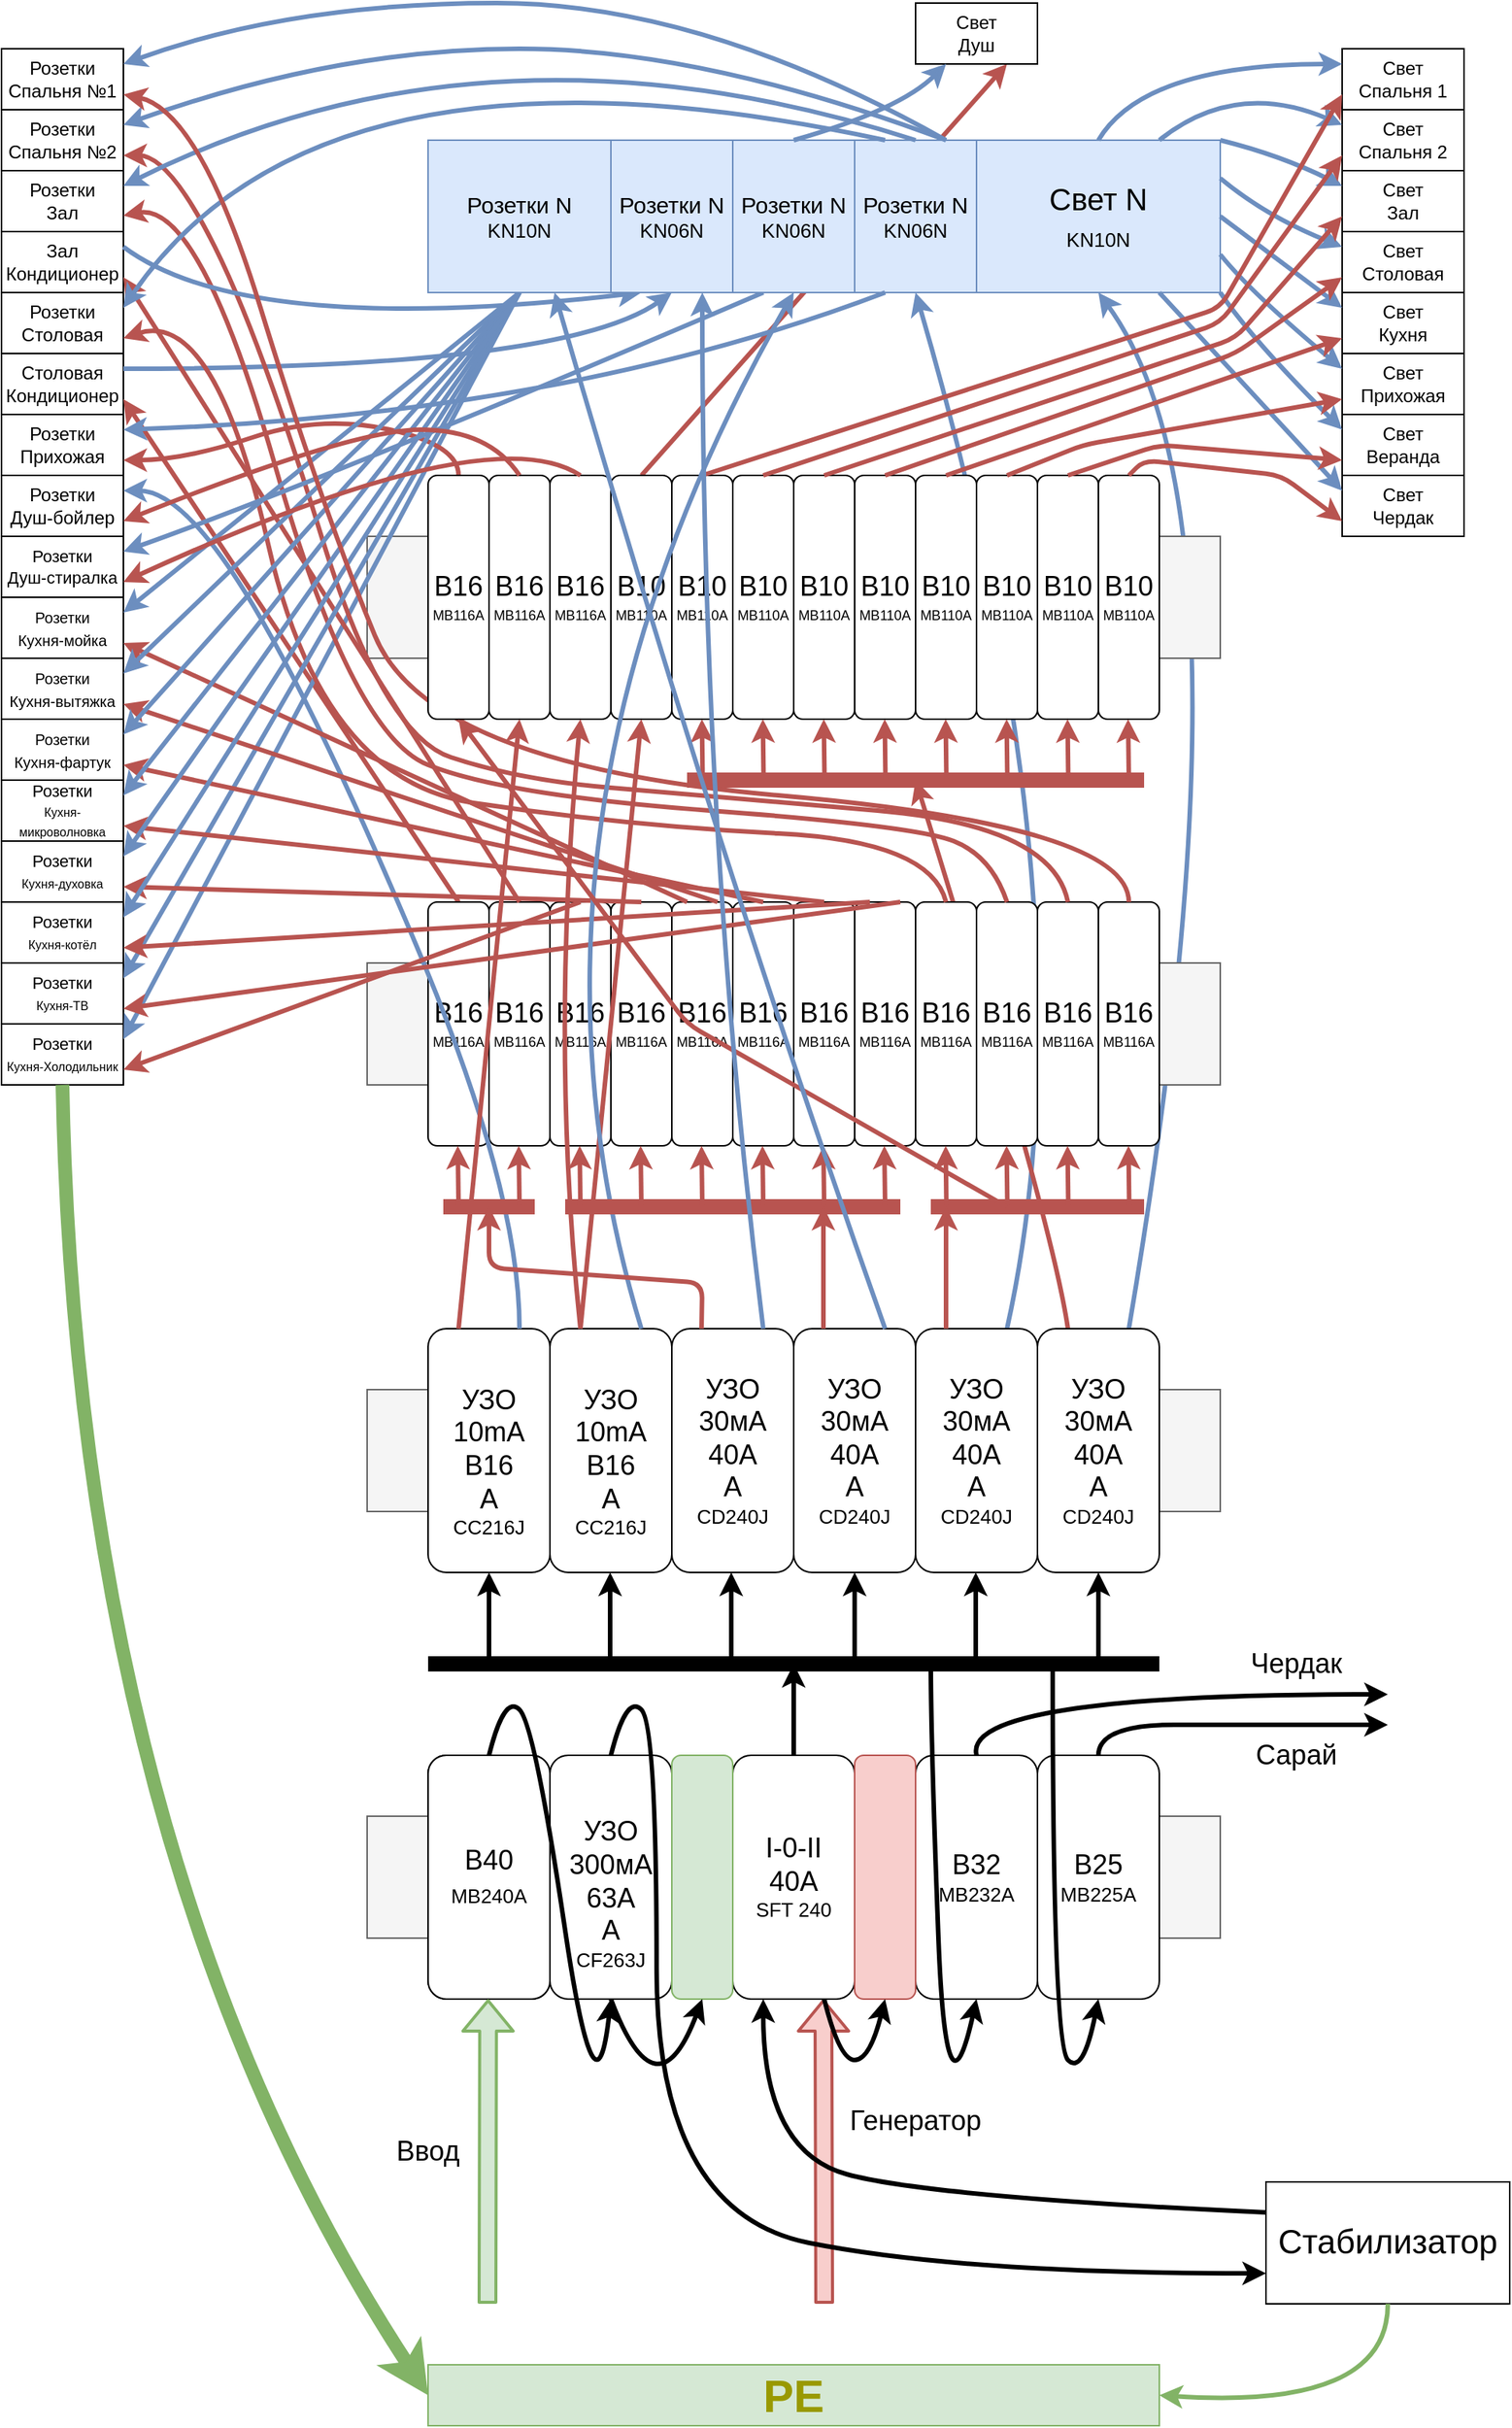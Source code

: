 <mxfile version="13.6.2" type="github">
  <diagram id="LkfhWpor7lDu-k25dBGM" name="Версия 2">
    <mxGraphModel dx="1507" dy="1103" grid="1" gridSize="10" guides="1" tooltips="1" connect="1" arrows="1" fold="1" page="1" pageScale="1" pageWidth="1169" pageHeight="1654" math="0" shadow="0">
      <root>
        <mxCell id="1T-89taB87COxcUD3kPp-0" />
        <mxCell id="1T-89taB87COxcUD3kPp-1" parent="1T-89taB87COxcUD3kPp-0" />
        <mxCell id="nQWJmpluUFZDyjNe52Zx-113" value="" style="endArrow=classic;html=1;strokeWidth=3;entryX=0.75;entryY=1;entryDx=0;entryDy=0;fillColor=#f8cecc;strokeColor=#b85450;" edge="1" parent="1T-89taB87COxcUD3kPp-1" target="tsX-wB04UhycCPOWPUZV-16">
          <mxGeometry width="50" height="50" relative="1" as="geometry">
            <mxPoint x="460.08" y="320" as="sourcePoint" />
            <mxPoint x="459.58" y="280" as="targetPoint" />
          </mxGeometry>
        </mxCell>
        <mxCell id="nQWJmpluUFZDyjNe52Zx-108" value="" style="curved=1;endArrow=classic;html=1;strokeWidth=3;fillColor=#dae8fc;strokeColor=#6c8ebf;exitX=0.75;exitY=0;exitDx=0;exitDy=0;entryX=0.5;entryY=1;entryDx=0;entryDy=0;" edge="1" parent="1T-89taB87COxcUD3kPp-1" source="nQWJmpluUFZDyjNe52Zx-0" target="tsX-wB04UhycCPOWPUZV-2">
          <mxGeometry width="50" height="50" relative="1" as="geometry">
            <mxPoint x="790" y="890" as="sourcePoint" />
            <mxPoint x="770" y="210" as="targetPoint" />
            <Array as="points">
              <mxPoint x="760" y="610" />
            </Array>
          </mxGeometry>
        </mxCell>
        <mxCell id="tsX-wB04UhycCPOWPUZV-1" value="" style="curved=1;endArrow=classic;html=1;strokeWidth=3;fillColor=#f8cecc;strokeColor=#b85450;exitX=0.25;exitY=0;exitDx=0;exitDy=0;" parent="1T-89taB87COxcUD3kPp-1" source="gXGEx_JHsCBYrGABIQa0-3" edge="1">
          <mxGeometry width="50" height="50" relative="1" as="geometry">
            <mxPoint x="500" y="960" as="sourcePoint" />
            <mxPoint x="640" y="520" as="targetPoint" />
            <Array as="points">
              <mxPoint x="730" y="810" />
            </Array>
          </mxGeometry>
        </mxCell>
        <mxCell id="gXGEx_JHsCBYrGABIQa0-18" value="" style="shape=flexArrow;endArrow=classic;html=1;strokeWidth=2;fillColor=#f8cecc;strokeColor=#b85450;" parent="1T-89taB87COxcUD3kPp-1" edge="1">
          <mxGeometry width="50" height="50" relative="1" as="geometry">
            <mxPoint x="580" y="1520" as="sourcePoint" />
            <mxPoint x="579.5" y="1320" as="targetPoint" />
          </mxGeometry>
        </mxCell>
        <mxCell id="tsX-wB04UhycCPOWPUZV-8" value="" style="curved=1;endArrow=classic;html=1;strokeWidth=3;fillColor=#dae8fc;strokeColor=#6c8ebf;exitX=0.75;exitY=0;exitDx=0;exitDy=0;entryX=0.5;entryY=1;entryDx=0;entryDy=0;" parent="1T-89taB87COxcUD3kPp-1" source="gXGEx_JHsCBYrGABIQa0-3" target="tsX-wB04UhycCPOWPUZV-4" edge="1">
          <mxGeometry width="50" height="50" relative="1" as="geometry">
            <mxPoint x="863.24" y="870" as="sourcePoint" />
            <mxPoint x="850.005" y="470" as="targetPoint" />
            <Array as="points">
              <mxPoint x="870" y="350" />
            </Array>
          </mxGeometry>
        </mxCell>
        <mxCell id="tsX-wB04UhycCPOWPUZV-14" value="" style="rounded=0;whiteSpace=wrap;html=1;fillColor=#f5f5f5;strokeColor=#666666;fontColor=#333333;" parent="1T-89taB87COxcUD3kPp-1" vertex="1">
          <mxGeometry x="280" y="360" width="560" height="80" as="geometry" />
        </mxCell>
        <mxCell id="tsX-wB04UhycCPOWPUZV-13" value="" style="rounded=0;whiteSpace=wrap;html=1;fillColor=#f5f5f5;strokeColor=#666666;fontColor=#333333;" parent="1T-89taB87COxcUD3kPp-1" vertex="1">
          <mxGeometry x="280" y="640" width="560" height="80" as="geometry" />
        </mxCell>
        <mxCell id="tsX-wB04UhycCPOWPUZV-12" value="" style="rounded=0;whiteSpace=wrap;html=1;fillColor=#f5f5f5;strokeColor=#666666;fontColor=#333333;" parent="1T-89taB87COxcUD3kPp-1" vertex="1">
          <mxGeometry x="280" y="920" width="560" height="80" as="geometry" />
        </mxCell>
        <mxCell id="tsX-wB04UhycCPOWPUZV-11" value="" style="rounded=0;whiteSpace=wrap;html=1;fillColor=#f5f5f5;strokeColor=#666666;fontColor=#333333;" parent="1T-89taB87COxcUD3kPp-1" vertex="1">
          <mxGeometry x="280" y="1200" width="560" height="80" as="geometry" />
        </mxCell>
        <mxCell id="gXGEx_JHsCBYrGABIQa0-0" value="" style="rounded=1;whiteSpace=wrap;html=1;" parent="1T-89taB87COxcUD3kPp-1" vertex="1">
          <mxGeometry x="320" y="1160" width="80" height="160" as="geometry" />
        </mxCell>
        <mxCell id="gXGEx_JHsCBYrGABIQa0-1" value="&lt;div style=&quot;font-size: 18px&quot;&gt;&lt;font style=&quot;font-size: 18px&quot;&gt;&lt;b&gt;&lt;font style=&quot;font-size: 18px&quot;&gt;&lt;br&gt;&lt;/font&gt;&lt;/b&gt;&lt;/font&gt;&lt;/div&gt;&lt;div style=&quot;font-size: 18px&quot;&gt;&lt;font style=&quot;font-size: 18px&quot;&gt;&lt;font style=&quot;font-size: 18px&quot;&gt;УЗО&lt;/font&gt;&lt;/font&gt;&lt;/div&gt;&lt;div style=&quot;font-size: 18px&quot;&gt;&lt;font style=&quot;font-size: 18px&quot;&gt;&lt;font style=&quot;font-size: 18px&quot;&gt;300мА&lt;/font&gt;&lt;/font&gt;&lt;/div&gt;&lt;div style=&quot;font-size: 18px&quot;&gt;&lt;font style=&quot;font-size: 18px&quot;&gt;&lt;font style=&quot;font-size: 18px&quot;&gt;63А&lt;/font&gt;&lt;/font&gt;&lt;/div&gt;&lt;div style=&quot;font-size: 18px&quot;&gt;&lt;font style=&quot;font-size: 18px&quot;&gt;&lt;font style=&quot;font-size: 18px&quot;&gt;А&lt;/font&gt;&lt;/font&gt;&lt;br&gt;&lt;/div&gt;&lt;div&gt;&lt;span style=&quot;font-size: 13px ; color: #000000 ; font-weight: normal ; text-decoration: none ; font-family: &amp;#34;arial&amp;#34; ; font-style: normal&quot;&gt;CF263J&lt;/span&gt;&lt;/div&gt;" style="rounded=1;whiteSpace=wrap;html=1;" parent="1T-89taB87COxcUD3kPp-1" vertex="1">
          <mxGeometry x="400" y="1160" width="80" height="160" as="geometry" />
        </mxCell>
        <mxCell id="gXGEx_JHsCBYrGABIQa0-2" value="&lt;div style=&quot;font-size: 18px&quot;&gt;&lt;span style=&quot;color: rgb(0 , 0 , 0) ; font-weight: normal ; text-decoration: none ; font-family: &amp;#34;arial&amp;#34; ; font-style: normal&quot;&gt;&lt;font style=&quot;font-size: 18px&quot;&gt;B32&lt;/font&gt;&lt;br&gt;&lt;/span&gt;&lt;/div&gt;&lt;div&gt;&lt;span style=&quot;font-size: 13px ; color: #000000 ; font-weight: normal ; text-decoration: none ; font-family: &amp;#34;arial&amp;#34; ; font-style: normal&quot;&gt; MB232A&lt;/span&gt;&lt;/div&gt;" style="rounded=1;whiteSpace=wrap;html=1;" parent="1T-89taB87COxcUD3kPp-1" vertex="1">
          <mxGeometry x="640" y="1160" width="80" height="160" as="geometry" />
        </mxCell>
        <mxCell id="gXGEx_JHsCBYrGABIQa0-3" value="&lt;div style=&quot;font-size: 18px&quot;&gt;&lt;font style=&quot;font-size: 18px&quot;&gt;&lt;span style=&quot;color: rgb(0 , 0 , 0) ; font-weight: normal ; text-decoration: none ; font-family: &amp;#34;arial&amp;#34; ; font-style: normal&quot;&gt;УЗО&lt;/span&gt;&lt;/font&gt;&lt;/div&gt;&lt;div style=&quot;font-size: 18px&quot;&gt;&lt;font style=&quot;font-size: 18px&quot;&gt;&lt;span style=&quot;color: rgb(0 , 0 , 0) ; font-weight: normal ; text-decoration: none ; font-family: &amp;#34;arial&amp;#34; ; font-style: normal&quot;&gt;30мА&lt;/span&gt;&lt;/font&gt;&lt;/div&gt;&lt;div style=&quot;font-size: 18px&quot;&gt;&lt;font style=&quot;font-size: 18px&quot;&gt;&lt;span style=&quot;color: rgb(0 , 0 , 0) ; font-weight: normal ; text-decoration: none ; font-family: &amp;#34;arial&amp;#34; ; font-style: normal&quot;&gt;40А&lt;/span&gt;&lt;/font&gt;&lt;/div&gt;&lt;div style=&quot;font-size: 18px&quot;&gt;&lt;span style=&quot;color: rgb(0 , 0 , 0) ; font-weight: normal ; text-decoration: none ; font-family: &amp;#34;arial&amp;#34; ; font-style: normal&quot;&gt;&lt;font style=&quot;font-size: 18px&quot;&gt;А&lt;/font&gt;&lt;br&gt;&lt;/span&gt;&lt;/div&gt;&lt;div&gt;&lt;span style=&quot;font-size: 13px ; color: #000000 ; font-weight: normal ; text-decoration: none ; font-family: &amp;#34;arial&amp;#34; ; font-style: normal&quot;&gt;CD240J&lt;/span&gt;&lt;/div&gt;" style="rounded=1;whiteSpace=wrap;html=1;" parent="1T-89taB87COxcUD3kPp-1" vertex="1">
          <mxGeometry x="720" y="880" width="80" height="160" as="geometry" />
        </mxCell>
        <mxCell id="gXGEx_JHsCBYrGABIQa0-7" value="&lt;div&gt;&lt;font style=&quot;font-size: 18px&quot;&gt;B40&lt;/font&gt;&lt;br&gt;&lt;font style=&quot;font-size: 18px&quot;&gt;&lt;span style=&quot;font-size: 13px ; color: #000000 ; font-weight: normal ; text-decoration: none ; font-family: &amp;#34;arial&amp;#34; ; font-style: normal&quot;&gt;MB240A&lt;/span&gt;&lt;/font&gt;&lt;/div&gt;" style="rounded=1;whiteSpace=wrap;html=1;" parent="1T-89taB87COxcUD3kPp-1" vertex="1">
          <mxGeometry x="320" y="1160" width="80" height="160" as="geometry" />
        </mxCell>
        <mxCell id="gXGEx_JHsCBYrGABIQa0-9" value="&lt;div&gt;&lt;br&gt;&lt;/div&gt;&lt;div style=&quot;font-size: 18px&quot;&gt;&lt;font style=&quot;font-size: 18px&quot;&gt;УЗО&lt;/font&gt;&lt;br&gt;&lt;/div&gt;&lt;div style=&quot;font-size: 18px&quot;&gt;&lt;span style=&quot;color: rgb(0 , 0 , 0) ; font-weight: normal ; text-decoration: none ; font-family: &amp;#34;arial&amp;#34; ; font-style: normal&quot;&gt;&lt;font style=&quot;font-size: 18px&quot;&gt;10mA&lt;/font&gt;&lt;/span&gt;&lt;br&gt;&lt;span style=&quot;color: rgb(0 , 0 , 0) ; font-weight: normal ; text-decoration: none ; font-family: &amp;#34;arial&amp;#34; ; font-style: normal&quot;&gt;&lt;font style=&quot;font-size: 18px&quot;&gt;&lt;span style=&quot;color: rgb(0 , 0 , 0) ; font-weight: normal ; text-decoration: none ; font-family: &amp;#34;arial&amp;#34; ; font-style: normal&quot;&gt;B16&lt;/span&gt;&lt;/font&gt;&lt;/span&gt;&lt;/div&gt;&lt;div style=&quot;font-size: 18px&quot;&gt;&lt;span style=&quot;color: rgb(0 , 0 , 0) ; font-weight: normal ; text-decoration: none ; font-family: &amp;#34;arial&amp;#34; ; font-style: normal&quot;&gt;&lt;font style=&quot;font-size: 18px&quot;&gt;&lt;span style=&quot;color: rgb(0 , 0 , 0) ; font-weight: normal ; text-decoration: none ; font-family: &amp;#34;arial&amp;#34; ; font-style: normal&quot;&gt;А&lt;br&gt;&lt;/span&gt;&lt;/font&gt;&lt;/span&gt;&lt;/div&gt;&lt;div&gt;&lt;span style=&quot;font-size: 13px ; color: #000000 ; font-weight: normal ; text-decoration: none ; font-family: &amp;#34;arial&amp;#34; ; font-style: normal&quot;&gt;CC216J&lt;/span&gt;&lt;br&gt;&lt;span style=&quot;font-size: 13px ; color: #000000 ; font-weight: normal ; text-decoration: none ; font-family: &amp;#34;arial&amp;#34; ; font-style: normal&quot;&gt;&lt;/span&gt;&lt;/div&gt;" style="rounded=1;whiteSpace=wrap;html=1;" parent="1T-89taB87COxcUD3kPp-1" vertex="1">
          <mxGeometry x="320" y="880" width="80" height="160" as="geometry" />
        </mxCell>
        <mxCell id="gXGEx_JHsCBYrGABIQa0-10" value="&lt;div style=&quot;font-size: 18px&quot;&gt;&lt;span style=&quot;color: rgb(0 , 0 , 0) ; font-weight: normal ; text-decoration: none ; font-family: &amp;#34;arial&amp;#34; ; font-style: normal&quot;&gt;I-0-II&lt;br&gt;&lt;/span&gt;&lt;/div&gt;&lt;div style=&quot;font-size: 18px&quot;&gt;&lt;span style=&quot;color: rgb(0 , 0 , 0) ; font-weight: normal ; text-decoration: none ; font-family: &amp;#34;arial&amp;#34; ; font-style: normal&quot;&gt;40A&lt;br&gt;&lt;/span&gt;&lt;/div&gt;&lt;div&gt;&lt;span style=&quot;font-size: 13px ; color: #000000 ; font-weight: normal ; text-decoration: none ; font-family: &amp;#34;arial&amp;#34; ; font-style: normal&quot;&gt;SFT 240&lt;/span&gt;&lt;/div&gt;" style="rounded=1;whiteSpace=wrap;html=1;" parent="1T-89taB87COxcUD3kPp-1" vertex="1">
          <mxGeometry x="520" y="1160" width="80" height="160" as="geometry" />
        </mxCell>
        <mxCell id="gXGEx_JHsCBYrGABIQa0-11" value="&lt;div style=&quot;font-size: 18px&quot;&gt;&lt;span style=&quot;color: rgb(0 , 0 , 0) ; font-weight: normal ; text-decoration: none ; font-family: &amp;#34;arial&amp;#34; ; font-style: normal&quot;&gt;&lt;font style=&quot;font-size: 18px&quot;&gt;B25&lt;/font&gt;&lt;br&gt;&lt;/span&gt;&lt;/div&gt;&lt;div&gt;&lt;span style=&quot;font-size: 13px ; color: #000000 ; font-weight: normal ; text-decoration: none ; font-family: &amp;#34;arial&amp;#34; ; font-style: normal&quot;&gt;MB225A&lt;/span&gt;&lt;/div&gt;" style="rounded=1;whiteSpace=wrap;html=1;" parent="1T-89taB87COxcUD3kPp-1" vertex="1">
          <mxGeometry x="720" y="1160" width="80" height="160" as="geometry" />
        </mxCell>
        <mxCell id="gXGEx_JHsCBYrGABIQa0-12" value="" style="rounded=1;whiteSpace=wrap;html=1;fillColor=#d5e8d4;strokeColor=#82b366;" parent="1T-89taB87COxcUD3kPp-1" vertex="1">
          <mxGeometry x="480" y="1160" width="40" height="160" as="geometry" />
        </mxCell>
        <mxCell id="gXGEx_JHsCBYrGABIQa0-13" value="" style="rounded=1;whiteSpace=wrap;html=1;fillColor=#f8cecc;strokeColor=#b85450;" parent="1T-89taB87COxcUD3kPp-1" vertex="1">
          <mxGeometry x="600" y="1160" width="40" height="160" as="geometry" />
        </mxCell>
        <mxCell id="gXGEx_JHsCBYrGABIQa0-14" value="" style="shape=flexArrow;endArrow=classic;html=1;strokeWidth=2;fillColor=#d5e8d4;strokeColor=#82b366;" parent="1T-89taB87COxcUD3kPp-1" edge="1">
          <mxGeometry width="50" height="50" relative="1" as="geometry">
            <mxPoint x="359" y="1520" as="sourcePoint" />
            <mxPoint x="359.41" y="1320" as="targetPoint" />
          </mxGeometry>
        </mxCell>
        <mxCell id="gXGEx_JHsCBYrGABIQa0-15" value="" style="curved=1;endArrow=classic;html=1;strokeWidth=3;exitX=0.5;exitY=0;exitDx=0;exitDy=0;entryX=0.5;entryY=1;entryDx=0;entryDy=0;" parent="1T-89taB87COxcUD3kPp-1" source="gXGEx_JHsCBYrGABIQa0-7" target="gXGEx_JHsCBYrGABIQa0-1" edge="1">
          <mxGeometry width="50" height="50" relative="1" as="geometry">
            <mxPoint x="600" y="1230" as="sourcePoint" />
            <mxPoint x="650" y="1180" as="targetPoint" />
            <Array as="points">
              <mxPoint x="370" y="1120" />
              <mxPoint x="390" y="1140" />
              <mxPoint x="430" y="1410" />
            </Array>
          </mxGeometry>
        </mxCell>
        <mxCell id="gXGEx_JHsCBYrGABIQa0-16" value="" style="curved=1;endArrow=classic;html=1;strokeWidth=3;exitX=0.5;exitY=0;exitDx=0;exitDy=0;entryX=0;entryY=0.75;entryDx=0;entryDy=0;" parent="1T-89taB87COxcUD3kPp-1" target="tsX-wB04UhycCPOWPUZV-39" edge="1">
          <mxGeometry width="50" height="50" relative="1" as="geometry">
            <mxPoint x="440.0" y="1160" as="sourcePoint" />
            <mxPoint x="520.0" y="1320" as="targetPoint" />
            <Array as="points">
              <mxPoint x="450" y="1120" />
              <mxPoint x="470" y="1140" />
              <mxPoint x="470" y="1460" />
              <mxPoint x="670" y="1500" />
            </Array>
          </mxGeometry>
        </mxCell>
        <mxCell id="gXGEx_JHsCBYrGABIQa0-17" value="" style="curved=1;endArrow=classic;html=1;strokeWidth=3;exitX=0.5;exitY=1;exitDx=0;exitDy=0;entryX=0.5;entryY=1;entryDx=0;entryDy=0;" parent="1T-89taB87COxcUD3kPp-1" source="gXGEx_JHsCBYrGABIQa0-1" target="gXGEx_JHsCBYrGABIQa0-12" edge="1">
          <mxGeometry width="50" height="50" relative="1" as="geometry">
            <mxPoint x="600" y="1230" as="sourcePoint" />
            <mxPoint x="650" y="1180" as="targetPoint" />
            <Array as="points">
              <mxPoint x="470" y="1400" />
            </Array>
          </mxGeometry>
        </mxCell>
        <mxCell id="gXGEx_JHsCBYrGABIQa0-19" value="" style="curved=1;endArrow=classic;html=1;strokeWidth=3;entryX=0.5;entryY=1;entryDx=0;entryDy=0;" parent="1T-89taB87COxcUD3kPp-1" target="gXGEx_JHsCBYrGABIQa0-13" edge="1">
          <mxGeometry width="50" height="50" relative="1" as="geometry">
            <mxPoint x="580.0" y="1320" as="sourcePoint" />
            <mxPoint x="650" y="1180" as="targetPoint" />
            <Array as="points">
              <mxPoint x="590" y="1360" />
              <mxPoint x="610" y="1360" />
            </Array>
          </mxGeometry>
        </mxCell>
        <mxCell id="gXGEx_JHsCBYrGABIQa0-20" value="" style="curved=1;endArrow=classic;html=1;strokeWidth=3;entryX=0.5;entryY=1;entryDx=0;entryDy=0;" parent="1T-89taB87COxcUD3kPp-1" target="gXGEx_JHsCBYrGABIQa0-2" edge="1">
          <mxGeometry width="50" height="50" relative="1" as="geometry">
            <mxPoint x="650.0" y="1100" as="sourcePoint" />
            <mxPoint x="660.0" y="1320" as="targetPoint" />
            <Array as="points">
              <mxPoint x="650" y="1150" />
              <mxPoint x="660" y="1410" />
            </Array>
          </mxGeometry>
        </mxCell>
        <mxCell id="gXGEx_JHsCBYrGABIQa0-21" value="" style="curved=1;endArrow=classic;html=1;strokeWidth=3;entryX=0.5;entryY=1;entryDx=0;entryDy=0;" parent="1T-89taB87COxcUD3kPp-1" target="gXGEx_JHsCBYrGABIQa0-11" edge="1">
          <mxGeometry width="50" height="50" relative="1" as="geometry">
            <mxPoint x="730.0" y="1100" as="sourcePoint" />
            <mxPoint x="630.0" y="1330" as="targetPoint" />
            <Array as="points">
              <mxPoint x="730" y="1350" />
              <mxPoint x="750" y="1370" />
            </Array>
          </mxGeometry>
        </mxCell>
        <mxCell id="gXGEx_JHsCBYrGABIQa0-22" value="" style="endArrow=none;html=1;strokeWidth=10;" parent="1T-89taB87COxcUD3kPp-1" edge="1">
          <mxGeometry width="50" height="50" relative="1" as="geometry">
            <mxPoint x="320" y="1100" as="sourcePoint" />
            <mxPoint x="800.0" y="1100" as="targetPoint" />
          </mxGeometry>
        </mxCell>
        <mxCell id="gXGEx_JHsCBYrGABIQa0-23" value="" style="endArrow=classic;html=1;strokeWidth=3;exitX=0.5;exitY=0;exitDx=0;exitDy=0;" parent="1T-89taB87COxcUD3kPp-1" source="gXGEx_JHsCBYrGABIQa0-10" edge="1">
          <mxGeometry width="50" height="50" relative="1" as="geometry">
            <mxPoint x="600" y="1230" as="sourcePoint" />
            <mxPoint x="560.0" y="1100" as="targetPoint" />
          </mxGeometry>
        </mxCell>
        <mxCell id="gXGEx_JHsCBYrGABIQa0-24" value="" style="endArrow=classic;html=1;strokeWidth=3;entryX=0.5;entryY=1;entryDx=0;entryDy=0;" parent="1T-89taB87COxcUD3kPp-1" target="gXGEx_JHsCBYrGABIQa0-9" edge="1">
          <mxGeometry width="50" height="50" relative="1" as="geometry">
            <mxPoint x="360" y="1100" as="sourcePoint" />
            <mxPoint x="890.0" y="1110" as="targetPoint" />
          </mxGeometry>
        </mxCell>
        <mxCell id="gXGEx_JHsCBYrGABIQa0-25" value="" style="endArrow=classic;html=1;strokeWidth=3;entryX=0.5;entryY=1;entryDx=0;entryDy=0;" parent="1T-89taB87COxcUD3kPp-1" edge="1">
          <mxGeometry width="50" height="50" relative="1" as="geometry">
            <mxPoint x="760.0" y="1100" as="sourcePoint" />
            <mxPoint x="760.0" y="1040" as="targetPoint" />
          </mxGeometry>
        </mxCell>
        <mxCell id="gXGEx_JHsCBYrGABIQa0-30" value="" style="curved=1;endArrow=classic;html=1;strokeWidth=3;exitX=0.5;exitY=0;exitDx=0;exitDy=0;" parent="1T-89taB87COxcUD3kPp-1" source="gXGEx_JHsCBYrGABIQa0-11" edge="1">
          <mxGeometry width="50" height="50" relative="1" as="geometry">
            <mxPoint x="880" y="1160" as="sourcePoint" />
            <mxPoint x="950" y="1140" as="targetPoint" />
            <Array as="points">
              <mxPoint x="760" y="1140" />
              <mxPoint x="860" y="1140" />
              <mxPoint x="910" y="1140" />
            </Array>
          </mxGeometry>
        </mxCell>
        <mxCell id="gXGEx_JHsCBYrGABIQa0-31" value="" style="curved=1;endArrow=classic;html=1;strokeWidth=3;exitX=0.5;exitY=0;exitDx=0;exitDy=0;" parent="1T-89taB87COxcUD3kPp-1" source="gXGEx_JHsCBYrGABIQa0-2" edge="1">
          <mxGeometry width="50" height="50" relative="1" as="geometry">
            <mxPoint x="690.0" y="1170" as="sourcePoint" />
            <mxPoint x="950.0" y="1120" as="targetPoint" />
            <Array as="points">
              <mxPoint x="670" y="1120" />
            </Array>
          </mxGeometry>
        </mxCell>
        <mxCell id="gXGEx_JHsCBYrGABIQa0-32" value="&lt;font style=&quot;font-size: 18px&quot;&gt;Ввод&lt;/font&gt;" style="text;html=1;strokeColor=none;fillColor=none;align=center;verticalAlign=middle;whiteSpace=wrap;rounded=0;" parent="1T-89taB87COxcUD3kPp-1" vertex="1">
          <mxGeometry x="300" y="1410" width="40" height="20" as="geometry" />
        </mxCell>
        <mxCell id="gXGEx_JHsCBYrGABIQa0-33" value="&lt;font style=&quot;font-size: 18px&quot;&gt;Генератор&lt;/font&gt;" style="text;html=1;strokeColor=none;fillColor=none;align=center;verticalAlign=middle;whiteSpace=wrap;rounded=0;" parent="1T-89taB87COxcUD3kPp-1" vertex="1">
          <mxGeometry x="600" y="1390" width="80" height="20" as="geometry" />
        </mxCell>
        <mxCell id="gXGEx_JHsCBYrGABIQa0-34" value="&lt;font style=&quot;font-size: 18px&quot;&gt;Сарай&lt;/font&gt;" style="text;html=1;strokeColor=none;fillColor=none;align=center;verticalAlign=middle;whiteSpace=wrap;rounded=0;" parent="1T-89taB87COxcUD3kPp-1" vertex="1">
          <mxGeometry x="850" y="1150" width="80" height="20" as="geometry" />
        </mxCell>
        <mxCell id="gXGEx_JHsCBYrGABIQa0-35" value="&lt;font style=&quot;font-size: 18px&quot;&gt;Чердак&lt;/font&gt;" style="text;html=1;strokeColor=none;fillColor=none;align=center;verticalAlign=middle;whiteSpace=wrap;rounded=0;" parent="1T-89taB87COxcUD3kPp-1" vertex="1">
          <mxGeometry x="850" y="1090" width="80" height="20" as="geometry" />
        </mxCell>
        <mxCell id="gXGEx_JHsCBYrGABIQa0-36" value="&lt;font color=&quot;#999900&quot;&gt;&lt;b&gt;&lt;font style=&quot;font-size: 30px&quot;&gt;PE&lt;/font&gt;&lt;/b&gt;&lt;/font&gt;" style="rounded=0;whiteSpace=wrap;html=1;fillColor=#d5e8d4;strokeColor=#82b366;" parent="1T-89taB87COxcUD3kPp-1" vertex="1">
          <mxGeometry x="320" y="1560" width="480" height="40" as="geometry" />
        </mxCell>
        <mxCell id="tsX-wB04UhycCPOWPUZV-0" value="&lt;div&gt;&lt;span style=&quot;font-size: 13px ; color: #000000 ; font-weight: normal ; text-decoration: none ; font-family: &amp;#34;arial&amp;#34; ; font-style: normal&quot;&gt;&lt;font style=&quot;font-size: 18px&quot;&gt;B10&lt;/font&gt;&lt;br&gt;&lt;/span&gt;&lt;/div&gt;&lt;div&gt;&lt;font size=&quot;1&quot;&gt;&lt;span style=&quot;font-size: 9px ; color: rgb(0 , 0 , 0) ; font-weight: normal ; text-decoration: none ; font-family: &amp;#34;arial&amp;#34; ; font-style: normal&quot;&gt;MB110A&lt;/span&gt;&lt;/font&gt;&lt;/div&gt;" style="rounded=1;whiteSpace=wrap;html=1;" parent="1T-89taB87COxcUD3kPp-1" vertex="1">
          <mxGeometry x="760" y="320" width="40" height="160" as="geometry" />
        </mxCell>
        <mxCell id="tsX-wB04UhycCPOWPUZV-2" value="&lt;div style=&quot;font-size: 15px&quot;&gt;&lt;font style=&quot;font-size: 15px&quot;&gt;Розетки N&lt;/font&gt;&lt;/div&gt;&lt;div style=&quot;font-size: 13px&quot;&gt;&lt;font style=&quot;font-size: 13px&quot;&gt;KN06N&lt;br&gt;&lt;/font&gt;&lt;/div&gt;" style="rounded=0;whiteSpace=wrap;html=1;fillColor=#dae8fc;strokeColor=#6c8ebf;" parent="1T-89taB87COxcUD3kPp-1" vertex="1">
          <mxGeometry x="600" y="100" width="80" height="100" as="geometry" />
        </mxCell>
        <mxCell id="tsX-wB04UhycCPOWPUZV-4" value="&lt;div&gt;&lt;font style=&quot;font-size: 20px&quot;&gt;Свет N&lt;/font&gt;&lt;br&gt;&lt;font style=&quot;font-size: 20px&quot;&gt;&lt;span style=&quot;font-size: 13px ; color: #000000 ; font-weight: normal ; text-decoration: none ; font-family: &amp;#34;arial&amp;#34; ; font-style: normal&quot;&gt;KN10N&lt;/span&gt;&lt;/font&gt;&lt;/div&gt;" style="rounded=0;whiteSpace=wrap;html=1;fillColor=#dae8fc;strokeColor=#6c8ebf;" parent="1T-89taB87COxcUD3kPp-1" vertex="1">
          <mxGeometry x="680" y="100" width="160" height="100" as="geometry" />
        </mxCell>
        <mxCell id="tsX-wB04UhycCPOWPUZV-15" value="&lt;div&gt;Свет&lt;/div&gt;&lt;div&gt;Спальня 1&lt;br&gt;&lt;/div&gt;" style="rounded=0;whiteSpace=wrap;html=1;" parent="1T-89taB87COxcUD3kPp-1" vertex="1">
          <mxGeometry x="920" y="40" width="80" height="40" as="geometry" />
        </mxCell>
        <mxCell id="tsX-wB04UhycCPOWPUZV-16" value="&lt;div&gt;Свет&lt;/div&gt;&lt;div&gt;Душ&lt;br&gt;&lt;/div&gt;" style="rounded=0;whiteSpace=wrap;html=1;" parent="1T-89taB87COxcUD3kPp-1" vertex="1">
          <mxGeometry x="640" y="10" width="80" height="40" as="geometry" />
        </mxCell>
        <mxCell id="tsX-wB04UhycCPOWPUZV-17" value="&lt;div&gt;Розетки&lt;/div&gt;&lt;div&gt;Спальня №1&lt;br&gt;&lt;/div&gt;" style="rounded=0;whiteSpace=wrap;html=1;" parent="1T-89taB87COxcUD3kPp-1" vertex="1">
          <mxGeometry x="40" y="40" width="80" height="40" as="geometry" />
        </mxCell>
        <mxCell id="tsX-wB04UhycCPOWPUZV-18" value="&lt;div&gt;Розетки&lt;/div&gt;&lt;div&gt;Зал&lt;br&gt;&lt;/div&gt;" style="rounded=0;whiteSpace=wrap;html=1;" parent="1T-89taB87COxcUD3kPp-1" vertex="1">
          <mxGeometry x="40" y="120" width="80" height="40" as="geometry" />
        </mxCell>
        <mxCell id="tsX-wB04UhycCPOWPUZV-19" value="&lt;div&gt;Розетки&lt;/div&gt;&lt;div&gt;Спальня №2&lt;br&gt;&lt;/div&gt;" style="rounded=0;whiteSpace=wrap;html=1;" parent="1T-89taB87COxcUD3kPp-1" vertex="1">
          <mxGeometry x="40" y="80" width="80" height="40" as="geometry" />
        </mxCell>
        <mxCell id="tsX-wB04UhycCPOWPUZV-20" value="&lt;div&gt;Розетки&lt;/div&gt;&lt;div&gt;Столовая&lt;br&gt;&lt;/div&gt;" style="rounded=0;whiteSpace=wrap;html=1;" parent="1T-89taB87COxcUD3kPp-1" vertex="1">
          <mxGeometry x="40" y="200" width="80" height="40" as="geometry" />
        </mxCell>
        <mxCell id="tsX-wB04UhycCPOWPUZV-21" value="&lt;div&gt;Розетки&lt;/div&gt;&lt;div&gt;Прихожая&lt;br&gt;&lt;/div&gt;" style="rounded=0;whiteSpace=wrap;html=1;" parent="1T-89taB87COxcUD3kPp-1" vertex="1">
          <mxGeometry x="40" y="280" width="80" height="40" as="geometry" />
        </mxCell>
        <mxCell id="tsX-wB04UhycCPOWPUZV-22" value="&lt;div&gt;Розетки&lt;/div&gt;&lt;div&gt;Душ-бойлер&lt;br&gt;&lt;/div&gt;" style="rounded=0;whiteSpace=wrap;html=1;" parent="1T-89taB87COxcUD3kPp-1" vertex="1">
          <mxGeometry x="40" y="320" width="80" height="40" as="geometry" />
        </mxCell>
        <mxCell id="tsX-wB04UhycCPOWPUZV-23" value="&lt;div style=&quot;font-size: 11px&quot;&gt;Розетки&lt;/div&gt;&lt;div style=&quot;font-size: 11px&quot;&gt;&lt;font style=&quot;font-size: 11px&quot;&gt;Душ-стиралка&lt;/font&gt;&lt;br&gt;&lt;/div&gt;" style="rounded=0;whiteSpace=wrap;html=1;" parent="1T-89taB87COxcUD3kPp-1" vertex="1">
          <mxGeometry x="40" y="360" width="80" height="40" as="geometry" />
        </mxCell>
        <mxCell id="tsX-wB04UhycCPOWPUZV-24" value="&lt;div&gt;&lt;font style=&quot;font-size: 10px&quot;&gt;Розетки&lt;/font&gt;&lt;/div&gt;&lt;div&gt;&lt;font style=&quot;font-size: 10px&quot;&gt;Кухня-мойка&lt;br&gt;&lt;/font&gt;&lt;/div&gt;" style="rounded=0;whiteSpace=wrap;html=1;" parent="1T-89taB87COxcUD3kPp-1" vertex="1">
          <mxGeometry x="40" y="400" width="80" height="40" as="geometry" />
        </mxCell>
        <mxCell id="tsX-wB04UhycCPOWPUZV-25" value="&lt;div&gt;&lt;font style=&quot;font-size: 10px&quot;&gt;Розетки&lt;/font&gt;&lt;/div&gt;&lt;div&gt;&lt;font style=&quot;font-size: 10px&quot;&gt;Кухня-вытяжка&lt;br&gt;&lt;/font&gt;&lt;/div&gt;" style="rounded=0;whiteSpace=wrap;html=1;" parent="1T-89taB87COxcUD3kPp-1" vertex="1">
          <mxGeometry x="40" y="440" width="80" height="40" as="geometry" />
        </mxCell>
        <mxCell id="tsX-wB04UhycCPOWPUZV-26" value="&lt;div&gt;&lt;font style=&quot;font-size: 10px&quot;&gt;Розетки&lt;/font&gt;&lt;/div&gt;&lt;div&gt;&lt;font style=&quot;font-size: 10px&quot;&gt;Кухня-фартук&lt;br&gt;&lt;/font&gt;&lt;/div&gt;" style="rounded=0;whiteSpace=wrap;html=1;" parent="1T-89taB87COxcUD3kPp-1" vertex="1">
          <mxGeometry x="40" y="480" width="80" height="40" as="geometry" />
        </mxCell>
        <mxCell id="tsX-wB04UhycCPOWPUZV-27" value="&lt;div style=&quot;font-size: 11px&quot;&gt;&lt;font style=&quot;font-size: 11px&quot;&gt;Розетки&lt;/font&gt;&lt;/div&gt;&lt;div style=&quot;font-size: 11px&quot;&gt;&lt;font style=&quot;font-size: 11px&quot;&gt;&lt;font style=&quot;font-size: 8px&quot;&gt;Кухня-микроволновка&lt;/font&gt;&lt;br&gt;&lt;/font&gt;&lt;/div&gt;" style="rounded=0;whiteSpace=wrap;html=1;" parent="1T-89taB87COxcUD3kPp-1" vertex="1">
          <mxGeometry x="40" y="520" width="80" height="40" as="geometry" />
        </mxCell>
        <mxCell id="tsX-wB04UhycCPOWPUZV-28" value="&lt;div style=&quot;font-size: 11px&quot;&gt;&lt;font style=&quot;font-size: 11px&quot;&gt;Розетки&lt;/font&gt;&lt;/div&gt;&lt;div style=&quot;font-size: 11px&quot;&gt;&lt;font style=&quot;font-size: 11px&quot;&gt;&lt;font style=&quot;font-size: 8px&quot;&gt;Кухня-духовка&lt;/font&gt;&lt;br&gt;&lt;/font&gt;&lt;/div&gt;" style="rounded=0;whiteSpace=wrap;html=1;" parent="1T-89taB87COxcUD3kPp-1" vertex="1">
          <mxGeometry x="40" y="560" width="80" height="40" as="geometry" />
        </mxCell>
        <mxCell id="tsX-wB04UhycCPOWPUZV-29" value="&lt;div style=&quot;font-size: 11px&quot;&gt;&lt;font style=&quot;font-size: 11px&quot;&gt;Розетки&lt;/font&gt;&lt;/div&gt;&lt;div style=&quot;font-size: 11px&quot;&gt;&lt;font style=&quot;font-size: 11px&quot;&gt;&lt;font style=&quot;font-size: 8px&quot;&gt;Кухня-котёл&lt;/font&gt;&lt;br&gt;&lt;/font&gt;&lt;/div&gt;" style="rounded=0;whiteSpace=wrap;html=1;" parent="1T-89taB87COxcUD3kPp-1" vertex="1">
          <mxGeometry x="40" y="600" width="80" height="40" as="geometry" />
        </mxCell>
        <mxCell id="tsX-wB04UhycCPOWPUZV-30" value="&lt;div style=&quot;font-size: 11px&quot;&gt;&lt;font style=&quot;font-size: 11px&quot;&gt;Розетки&lt;/font&gt;&lt;/div&gt;&lt;div style=&quot;font-size: 11px&quot;&gt;&lt;font style=&quot;font-size: 11px&quot;&gt;&lt;font style=&quot;font-size: 8px&quot;&gt;Кухня-ТВ&lt;/font&gt;&lt;br&gt;&lt;/font&gt;&lt;/div&gt;" style="rounded=0;whiteSpace=wrap;html=1;" parent="1T-89taB87COxcUD3kPp-1" vertex="1">
          <mxGeometry x="40" y="640" width="80" height="40" as="geometry" />
        </mxCell>
        <mxCell id="tsX-wB04UhycCPOWPUZV-31" value="&lt;div style=&quot;font-size: 11px&quot;&gt;&lt;font style=&quot;font-size: 11px&quot;&gt;Розетки&lt;/font&gt;&lt;/div&gt;&lt;div style=&quot;font-size: 11px&quot;&gt;&lt;font style=&quot;font-size: 11px&quot;&gt;&lt;font style=&quot;font-size: 8px&quot;&gt;Кухня-Холодильник&lt;/font&gt;&lt;br&gt;&lt;/font&gt;&lt;/div&gt;" style="rounded=0;whiteSpace=wrap;html=1;" parent="1T-89taB87COxcUD3kPp-1" vertex="1">
          <mxGeometry x="40" y="680" width="80" height="40" as="geometry" />
        </mxCell>
        <mxCell id="tsX-wB04UhycCPOWPUZV-32" value="&lt;div&gt;Зал&lt;/div&gt;&lt;div&gt;Кондиционер&lt;br&gt;&lt;/div&gt;" style="rounded=0;whiteSpace=wrap;html=1;" parent="1T-89taB87COxcUD3kPp-1" vertex="1">
          <mxGeometry x="40" y="160" width="80" height="40" as="geometry" />
        </mxCell>
        <mxCell id="tsX-wB04UhycCPOWPUZV-33" value="&lt;div&gt;Столовая&lt;/div&gt;&lt;div&gt;Кондиционер&lt;br&gt;&lt;/div&gt;" style="rounded=0;whiteSpace=wrap;html=1;" parent="1T-89taB87COxcUD3kPp-1" vertex="1">
          <mxGeometry x="40" y="240" width="80" height="40" as="geometry" />
        </mxCell>
        <mxCell id="tsX-wB04UhycCPOWPUZV-34" value="" style="curved=1;endArrow=classic;html=1;strokeWidth=9;exitX=0.5;exitY=1;exitDx=0;exitDy=0;entryX=0;entryY=0.5;entryDx=0;entryDy=0;fillColor=#d5e8d4;strokeColor=#82b366;" parent="1T-89taB87COxcUD3kPp-1" source="tsX-wB04UhycCPOWPUZV-31" target="gXGEx_JHsCBYrGABIQa0-36" edge="1">
          <mxGeometry width="50" height="50" relative="1" as="geometry">
            <mxPoint x="-120" y="660" as="sourcePoint" />
            <mxPoint x="130" y="1180" as="targetPoint" />
            <Array as="points">
              <mxPoint x="90" y="1230" />
            </Array>
          </mxGeometry>
        </mxCell>
        <mxCell id="tsX-wB04UhycCPOWPUZV-36" value="" style="curved=1;endArrow=classic;html=1;strokeWidth=3;entryX=0;entryY=0.25;entryDx=0;entryDy=0;fillColor=#dae8fc;strokeColor=#6c8ebf;exitX=0.5;exitY=0;exitDx=0;exitDy=0;" parent="1T-89taB87COxcUD3kPp-1" source="tsX-wB04UhycCPOWPUZV-4" target="tsX-wB04UhycCPOWPUZV-15" edge="1">
          <mxGeometry width="50" height="50" relative="1" as="geometry">
            <mxPoint x="860" y="30" as="sourcePoint" />
            <mxPoint x="910" y="110" as="targetPoint" />
            <Array as="points">
              <mxPoint x="790" y="50" />
            </Array>
          </mxGeometry>
        </mxCell>
        <mxCell id="tsX-wB04UhycCPOWPUZV-37" value="" style="curved=1;endArrow=none;html=1;strokeWidth=3;exitX=1;exitY=0.75;exitDx=0;exitDy=0;fillColor=#f8cecc;strokeColor=#b85450;entryX=0.5;entryY=0;entryDx=0;entryDy=0;startArrow=classic;startFill=1;endFill=0;" parent="1T-89taB87COxcUD3kPp-1" source="tsX-wB04UhycCPOWPUZV-33" target="nQWJmpluUFZDyjNe52Zx-49" edge="1">
          <mxGeometry width="50" height="50" relative="1" as="geometry">
            <mxPoint x="310" y="240" as="sourcePoint" />
            <mxPoint x="160" y="270" as="targetPoint" />
            <Array as="points" />
          </mxGeometry>
        </mxCell>
        <mxCell id="tsX-wB04UhycCPOWPUZV-38" value="" style="curved=1;endArrow=classic;html=1;strokeWidth=3;exitX=1;exitY=0.25;exitDx=0;exitDy=0;fillColor=#dae8fc;strokeColor=#6c8ebf;entryX=0.5;entryY=1;entryDx=0;entryDy=0;" parent="1T-89taB87COxcUD3kPp-1" source="tsX-wB04UhycCPOWPUZV-33" target="nQWJmpluUFZDyjNe52Zx-98" edge="1">
          <mxGeometry width="50" height="50" relative="1" as="geometry">
            <mxPoint x="610" y="250" as="sourcePoint" />
            <mxPoint x="160" y="250" as="targetPoint" />
            <Array as="points">
              <mxPoint x="410" y="250" />
            </Array>
          </mxGeometry>
        </mxCell>
        <mxCell id="tsX-wB04UhycCPOWPUZV-39" value="&lt;font style=&quot;font-size: 22px&quot;&gt;Стабилизатор&lt;/font&gt;" style="rounded=0;whiteSpace=wrap;html=1;" parent="1T-89taB87COxcUD3kPp-1" vertex="1">
          <mxGeometry x="870" y="1440" width="160" height="80" as="geometry" />
        </mxCell>
        <mxCell id="tsX-wB04UhycCPOWPUZV-40" value="" style="curved=1;endArrow=classic;html=1;strokeWidth=3;exitX=0;exitY=0.25;exitDx=0;exitDy=0;entryX=0.25;entryY=1;entryDx=0;entryDy=0;" parent="1T-89taB87COxcUD3kPp-1" source="tsX-wB04UhycCPOWPUZV-39" target="gXGEx_JHsCBYrGABIQa0-10" edge="1">
          <mxGeometry width="50" height="50" relative="1" as="geometry">
            <mxPoint x="740" y="1300" as="sourcePoint" />
            <mxPoint x="790" y="1250" as="targetPoint" />
            <Array as="points">
              <mxPoint x="650" y="1450" />
              <mxPoint x="540" y="1420" />
            </Array>
          </mxGeometry>
        </mxCell>
        <mxCell id="tsX-wB04UhycCPOWPUZV-43" value="" style="curved=1;endArrow=classic;html=1;strokeWidth=3;entryX=1;entryY=0.5;entryDx=0;entryDy=0;exitX=0.5;exitY=1;exitDx=0;exitDy=0;fillColor=#d5e8d4;strokeColor=#82b366;" parent="1T-89taB87COxcUD3kPp-1" source="tsX-wB04UhycCPOWPUZV-39" target="gXGEx_JHsCBYrGABIQa0-36" edge="1">
          <mxGeometry width="50" height="50" relative="1" as="geometry">
            <mxPoint x="670" y="1300" as="sourcePoint" />
            <mxPoint x="720" y="1250" as="targetPoint" />
            <Array as="points">
              <mxPoint x="950" y="1590" />
            </Array>
          </mxGeometry>
        </mxCell>
        <mxCell id="nQWJmpluUFZDyjNe52Zx-0" value="&lt;div style=&quot;font-size: 18px&quot;&gt;&lt;font style=&quot;font-size: 18px&quot;&gt;&lt;span style=&quot;color: rgb(0 , 0 , 0) ; font-weight: normal ; text-decoration: none ; font-family: &amp;#34;arial&amp;#34; ; font-style: normal&quot;&gt;УЗО&lt;/span&gt;&lt;/font&gt;&lt;/div&gt;&lt;div style=&quot;font-size: 18px&quot;&gt;&lt;font style=&quot;font-size: 18px&quot;&gt;&lt;span style=&quot;color: rgb(0 , 0 , 0) ; font-weight: normal ; text-decoration: none ; font-family: &amp;#34;arial&amp;#34; ; font-style: normal&quot;&gt;30мА&lt;/span&gt;&lt;/font&gt;&lt;/div&gt;&lt;div style=&quot;font-size: 18px&quot;&gt;&lt;font style=&quot;font-size: 18px&quot;&gt;&lt;span style=&quot;color: rgb(0 , 0 , 0) ; font-weight: normal ; text-decoration: none ; font-family: &amp;#34;arial&amp;#34; ; font-style: normal&quot;&gt;40А&lt;/span&gt;&lt;/font&gt;&lt;/div&gt;&lt;div style=&quot;font-size: 18px&quot;&gt;&lt;span style=&quot;color: rgb(0 , 0 , 0) ; font-weight: normal ; text-decoration: none ; font-family: &amp;#34;arial&amp;#34; ; font-style: normal&quot;&gt;&lt;font style=&quot;font-size: 18px&quot;&gt;А&lt;/font&gt;&lt;br&gt;&lt;/span&gt;&lt;/div&gt;&lt;div&gt;&lt;span style=&quot;font-size: 13px ; color: #000000 ; font-weight: normal ; text-decoration: none ; font-family: &amp;#34;arial&amp;#34; ; font-style: normal&quot;&gt;CD240J&lt;/span&gt;&lt;/div&gt;" style="rounded=1;whiteSpace=wrap;html=1;" vertex="1" parent="1T-89taB87COxcUD3kPp-1">
          <mxGeometry x="640" y="880" width="80" height="160" as="geometry" />
        </mxCell>
        <mxCell id="nQWJmpluUFZDyjNe52Zx-1" value="&lt;div style=&quot;font-size: 18px&quot;&gt;&lt;font style=&quot;font-size: 18px&quot;&gt;&lt;span style=&quot;color: rgb(0 , 0 , 0) ; font-weight: normal ; text-decoration: none ; font-family: &amp;#34;arial&amp;#34; ; font-style: normal&quot;&gt;УЗО&lt;/span&gt;&lt;/font&gt;&lt;/div&gt;&lt;div style=&quot;font-size: 18px&quot;&gt;&lt;font style=&quot;font-size: 18px&quot;&gt;&lt;span style=&quot;color: rgb(0 , 0 , 0) ; font-weight: normal ; text-decoration: none ; font-family: &amp;#34;arial&amp;#34; ; font-style: normal&quot;&gt;30мА&lt;/span&gt;&lt;/font&gt;&lt;/div&gt;&lt;div style=&quot;font-size: 18px&quot;&gt;&lt;font style=&quot;font-size: 18px&quot;&gt;&lt;span style=&quot;color: rgb(0 , 0 , 0) ; font-weight: normal ; text-decoration: none ; font-family: &amp;#34;arial&amp;#34; ; font-style: normal&quot;&gt;40А&lt;/span&gt;&lt;/font&gt;&lt;/div&gt;&lt;div style=&quot;font-size: 18px&quot;&gt;&lt;span style=&quot;color: rgb(0 , 0 , 0) ; font-weight: normal ; text-decoration: none ; font-family: &amp;#34;arial&amp;#34; ; font-style: normal&quot;&gt;&lt;font style=&quot;font-size: 18px&quot;&gt;А&lt;/font&gt;&lt;br&gt;&lt;/span&gt;&lt;/div&gt;&lt;div&gt;&lt;span style=&quot;font-size: 13px ; color: #000000 ; font-weight: normal ; text-decoration: none ; font-family: &amp;#34;arial&amp;#34; ; font-style: normal&quot;&gt;CD240J&lt;/span&gt;&lt;/div&gt;" style="rounded=1;whiteSpace=wrap;html=1;" vertex="1" parent="1T-89taB87COxcUD3kPp-1">
          <mxGeometry x="560" y="880" width="80" height="160" as="geometry" />
        </mxCell>
        <mxCell id="nQWJmpluUFZDyjNe52Zx-2" value="&lt;div style=&quot;font-size: 18px&quot;&gt;&lt;font style=&quot;font-size: 18px&quot;&gt;&lt;span style=&quot;color: rgb(0 , 0 , 0) ; font-weight: normal ; text-decoration: none ; font-family: &amp;#34;arial&amp;#34; ; font-style: normal&quot;&gt;УЗО&lt;/span&gt;&lt;/font&gt;&lt;/div&gt;&lt;div style=&quot;font-size: 18px&quot;&gt;&lt;font style=&quot;font-size: 18px&quot;&gt;&lt;span style=&quot;color: rgb(0 , 0 , 0) ; font-weight: normal ; text-decoration: none ; font-family: &amp;#34;arial&amp;#34; ; font-style: normal&quot;&gt;30мА&lt;/span&gt;&lt;/font&gt;&lt;/div&gt;&lt;div style=&quot;font-size: 18px&quot;&gt;&lt;font style=&quot;font-size: 18px&quot;&gt;&lt;span style=&quot;color: rgb(0 , 0 , 0) ; font-weight: normal ; text-decoration: none ; font-family: &amp;#34;arial&amp;#34; ; font-style: normal&quot;&gt;40А&lt;/span&gt;&lt;/font&gt;&lt;/div&gt;&lt;div style=&quot;font-size: 18px&quot;&gt;&lt;span style=&quot;color: rgb(0 , 0 , 0) ; font-weight: normal ; text-decoration: none ; font-family: &amp;#34;arial&amp;#34; ; font-style: normal&quot;&gt;&lt;font style=&quot;font-size: 18px&quot;&gt;А&lt;/font&gt;&lt;br&gt;&lt;/span&gt;&lt;/div&gt;&lt;div&gt;&lt;span style=&quot;font-size: 13px ; color: #000000 ; font-weight: normal ; text-decoration: none ; font-family: &amp;#34;arial&amp;#34; ; font-style: normal&quot;&gt;CD240J&lt;/span&gt;&lt;/div&gt;" style="rounded=1;whiteSpace=wrap;html=1;" vertex="1" parent="1T-89taB87COxcUD3kPp-1">
          <mxGeometry x="480" y="880" width="80" height="160" as="geometry" />
        </mxCell>
        <mxCell id="nQWJmpluUFZDyjNe52Zx-3" value="&lt;div&gt;&lt;br&gt;&lt;/div&gt;&lt;div style=&quot;font-size: 18px&quot;&gt;&lt;font style=&quot;font-size: 18px&quot;&gt;УЗО&lt;/font&gt;&lt;br&gt;&lt;/div&gt;&lt;div style=&quot;font-size: 18px&quot;&gt;&lt;span style=&quot;color: rgb(0 , 0 , 0) ; font-weight: normal ; text-decoration: none ; font-family: &amp;#34;arial&amp;#34; ; font-style: normal&quot;&gt;&lt;font style=&quot;font-size: 18px&quot;&gt;10mA&lt;/font&gt;&lt;/span&gt;&lt;br&gt;&lt;span style=&quot;color: rgb(0 , 0 , 0) ; font-weight: normal ; text-decoration: none ; font-family: &amp;#34;arial&amp;#34; ; font-style: normal&quot;&gt;&lt;font style=&quot;font-size: 18px&quot;&gt;&lt;span style=&quot;color: rgb(0 , 0 , 0) ; font-weight: normal ; text-decoration: none ; font-family: &amp;#34;arial&amp;#34; ; font-style: normal&quot;&gt;B16&lt;/span&gt;&lt;/font&gt;&lt;/span&gt;&lt;/div&gt;&lt;div style=&quot;font-size: 18px&quot;&gt;&lt;span style=&quot;color: rgb(0 , 0 , 0) ; font-weight: normal ; text-decoration: none ; font-family: &amp;#34;arial&amp;#34; ; font-style: normal&quot;&gt;&lt;font style=&quot;font-size: 18px&quot;&gt;&lt;span style=&quot;color: rgb(0 , 0 , 0) ; font-weight: normal ; text-decoration: none ; font-family: &amp;#34;arial&amp;#34; ; font-style: normal&quot;&gt;А&lt;br&gt;&lt;/span&gt;&lt;/font&gt;&lt;/span&gt;&lt;/div&gt;&lt;div&gt;&lt;span style=&quot;font-size: 13px ; color: #000000 ; font-weight: normal ; text-decoration: none ; font-family: &amp;#34;arial&amp;#34; ; font-style: normal&quot;&gt;CC216J&lt;/span&gt;&lt;br&gt;&lt;span style=&quot;font-size: 13px ; color: #000000 ; font-weight: normal ; text-decoration: none ; font-family: &amp;#34;arial&amp;#34; ; font-style: normal&quot;&gt;&lt;/span&gt;&lt;/div&gt;" style="rounded=1;whiteSpace=wrap;html=1;" vertex="1" parent="1T-89taB87COxcUD3kPp-1">
          <mxGeometry x="400" y="880" width="80" height="160" as="geometry" />
        </mxCell>
        <mxCell id="nQWJmpluUFZDyjNe52Zx-4" value="" style="endArrow=classic;html=1;strokeWidth=3;entryX=0.5;entryY=1;entryDx=0;entryDy=0;" edge="1" parent="1T-89taB87COxcUD3kPp-1">
          <mxGeometry width="50" height="50" relative="1" as="geometry">
            <mxPoint x="439.5" y="1100" as="sourcePoint" />
            <mxPoint x="439.5" y="1040" as="targetPoint" />
          </mxGeometry>
        </mxCell>
        <mxCell id="nQWJmpluUFZDyjNe52Zx-5" value="" style="endArrow=classic;html=1;strokeWidth=3;entryX=0.5;entryY=1;entryDx=0;entryDy=0;" edge="1" parent="1T-89taB87COxcUD3kPp-1">
          <mxGeometry width="50" height="50" relative="1" as="geometry">
            <mxPoint x="519" y="1100" as="sourcePoint" />
            <mxPoint x="519" y="1040" as="targetPoint" />
          </mxGeometry>
        </mxCell>
        <mxCell id="nQWJmpluUFZDyjNe52Zx-6" value="" style="endArrow=classic;html=1;strokeWidth=3;entryX=0.5;entryY=1;entryDx=0;entryDy=0;" edge="1" parent="1T-89taB87COxcUD3kPp-1">
          <mxGeometry width="50" height="50" relative="1" as="geometry">
            <mxPoint x="600" y="1100" as="sourcePoint" />
            <mxPoint x="600" y="1040" as="targetPoint" />
          </mxGeometry>
        </mxCell>
        <mxCell id="nQWJmpluUFZDyjNe52Zx-7" value="" style="endArrow=classic;html=1;strokeWidth=3;entryX=0.5;entryY=1;entryDx=0;entryDy=0;" edge="1" parent="1T-89taB87COxcUD3kPp-1">
          <mxGeometry width="50" height="50" relative="1" as="geometry">
            <mxPoint x="679.5" y="1100" as="sourcePoint" />
            <mxPoint x="679.5" y="1040" as="targetPoint" />
          </mxGeometry>
        </mxCell>
        <mxCell id="nQWJmpluUFZDyjNe52Zx-8" value="&lt;div&gt;&lt;span style=&quot;font-size: 13px ; color: #000000 ; font-weight: normal ; text-decoration: none ; font-family: &amp;#34;arial&amp;#34; ; font-style: normal&quot;&gt;&lt;font style=&quot;font-size: 18px&quot;&gt;B10&lt;/font&gt;&lt;br&gt;&lt;/span&gt;&lt;/div&gt;&lt;div&gt;&lt;font size=&quot;1&quot;&gt;&lt;span style=&quot;font-size: 9px ; color: rgb(0 , 0 , 0) ; font-weight: normal ; text-decoration: none ; font-family: &amp;#34;arial&amp;#34; ; font-style: normal&quot;&gt;MB110A&lt;/span&gt;&lt;/font&gt;&lt;/div&gt;" style="rounded=1;whiteSpace=wrap;html=1;" vertex="1" parent="1T-89taB87COxcUD3kPp-1">
          <mxGeometry x="440" y="320" width="40" height="160" as="geometry" />
        </mxCell>
        <mxCell id="nQWJmpluUFZDyjNe52Zx-9" value="&lt;div&gt;&lt;span style=&quot;font-size: 13px ; color: #000000 ; font-weight: normal ; text-decoration: none ; font-family: &amp;#34;arial&amp;#34; ; font-style: normal&quot;&gt;&lt;font style=&quot;font-size: 18px&quot;&gt;B10&lt;/font&gt;&lt;br&gt;&lt;/span&gt;&lt;/div&gt;&lt;div&gt;&lt;font size=&quot;1&quot;&gt;&lt;span style=&quot;font-size: 9px ; color: rgb(0 , 0 , 0) ; font-weight: normal ; text-decoration: none ; font-family: &amp;#34;arial&amp;#34; ; font-style: normal&quot;&gt;MB110A&lt;/span&gt;&lt;/font&gt;&lt;/div&gt;" style="rounded=1;whiteSpace=wrap;html=1;" vertex="1" parent="1T-89taB87COxcUD3kPp-1">
          <mxGeometry x="560" y="320" width="40" height="160" as="geometry" />
        </mxCell>
        <mxCell id="nQWJmpluUFZDyjNe52Zx-10" value="&lt;div&gt;&lt;span style=&quot;font-size: 13px ; color: #000000 ; font-weight: normal ; text-decoration: none ; font-family: &amp;#34;arial&amp;#34; ; font-style: normal&quot;&gt;&lt;font style=&quot;font-size: 18px&quot;&gt;B10&lt;/font&gt;&lt;br&gt;&lt;/span&gt;&lt;/div&gt;&lt;div&gt;&lt;font size=&quot;1&quot;&gt;&lt;span style=&quot;font-size: 9px ; color: rgb(0 , 0 , 0) ; font-weight: normal ; text-decoration: none ; font-family: &amp;#34;arial&amp;#34; ; font-style: normal&quot;&gt;MB110A&lt;/span&gt;&lt;/font&gt;&lt;/div&gt;" style="rounded=1;whiteSpace=wrap;html=1;" vertex="1" parent="1T-89taB87COxcUD3kPp-1">
          <mxGeometry x="480" y="320" width="40" height="160" as="geometry" />
        </mxCell>
        <mxCell id="nQWJmpluUFZDyjNe52Zx-11" value="&lt;div&gt;&lt;span style=&quot;font-size: 13px ; color: #000000 ; font-weight: normal ; text-decoration: none ; font-family: &amp;#34;arial&amp;#34; ; font-style: normal&quot;&gt;&lt;font style=&quot;font-size: 18px&quot;&gt;B10&lt;/font&gt;&lt;br&gt;&lt;/span&gt;&lt;/div&gt;&lt;div&gt;&lt;font size=&quot;1&quot;&gt;&lt;span style=&quot;font-size: 9px ; color: rgb(0 , 0 , 0) ; font-weight: normal ; text-decoration: none ; font-family: &amp;#34;arial&amp;#34; ; font-style: normal&quot;&gt;MB110A&lt;/span&gt;&lt;/font&gt;&lt;/div&gt;" style="rounded=1;whiteSpace=wrap;html=1;" vertex="1" parent="1T-89taB87COxcUD3kPp-1">
          <mxGeometry x="520" y="320" width="40" height="160" as="geometry" />
        </mxCell>
        <mxCell id="nQWJmpluUFZDyjNe52Zx-12" value="&lt;div&gt;&lt;span style=&quot;font-size: 13px ; color: #000000 ; font-weight: normal ; text-decoration: none ; font-family: &amp;#34;arial&amp;#34; ; font-style: normal&quot;&gt;&lt;font style=&quot;font-size: 18px&quot;&gt;B10&lt;/font&gt;&lt;br&gt;&lt;/span&gt;&lt;/div&gt;&lt;div&gt;&lt;font size=&quot;1&quot;&gt;&lt;span style=&quot;font-size: 9px ; color: rgb(0 , 0 , 0) ; font-weight: normal ; text-decoration: none ; font-family: &amp;#34;arial&amp;#34; ; font-style: normal&quot;&gt;MB110A&lt;/span&gt;&lt;/font&gt;&lt;/div&gt;" style="rounded=1;whiteSpace=wrap;html=1;" vertex="1" parent="1T-89taB87COxcUD3kPp-1">
          <mxGeometry x="680" y="320" width="40" height="160" as="geometry" />
        </mxCell>
        <mxCell id="nQWJmpluUFZDyjNe52Zx-13" value="&lt;div&gt;&lt;span style=&quot;font-size: 13px ; color: #000000 ; font-weight: normal ; text-decoration: none ; font-family: &amp;#34;arial&amp;#34; ; font-style: normal&quot;&gt;&lt;font style=&quot;font-size: 18px&quot;&gt;B10&lt;/font&gt;&lt;br&gt;&lt;/span&gt;&lt;/div&gt;&lt;div&gt;&lt;font size=&quot;1&quot;&gt;&lt;span style=&quot;font-size: 9px ; color: rgb(0 , 0 , 0) ; font-weight: normal ; text-decoration: none ; font-family: &amp;#34;arial&amp;#34; ; font-style: normal&quot;&gt;MB110A&lt;/span&gt;&lt;/font&gt;&lt;/div&gt;" style="rounded=1;whiteSpace=wrap;html=1;" vertex="1" parent="1T-89taB87COxcUD3kPp-1">
          <mxGeometry x="600" y="320" width="40" height="160" as="geometry" />
        </mxCell>
        <mxCell id="nQWJmpluUFZDyjNe52Zx-14" value="&lt;div&gt;&lt;span style=&quot;font-size: 13px ; color: #000000 ; font-weight: normal ; text-decoration: none ; font-family: &amp;#34;arial&amp;#34; ; font-style: normal&quot;&gt;&lt;font style=&quot;font-size: 18px&quot;&gt;B10&lt;/font&gt;&lt;br&gt;&lt;/span&gt;&lt;/div&gt;&lt;div&gt;&lt;font size=&quot;1&quot;&gt;&lt;span style=&quot;font-size: 9px ; color: rgb(0 , 0 , 0) ; font-weight: normal ; text-decoration: none ; font-family: &amp;#34;arial&amp;#34; ; font-style: normal&quot;&gt;MB110A&lt;/span&gt;&lt;/font&gt;&lt;/div&gt;" style="rounded=1;whiteSpace=wrap;html=1;" vertex="1" parent="1T-89taB87COxcUD3kPp-1">
          <mxGeometry x="640" y="320" width="40" height="160" as="geometry" />
        </mxCell>
        <mxCell id="nQWJmpluUFZDyjNe52Zx-15" value="&lt;div&gt;&lt;span style=&quot;font-size: 13px ; color: #000000 ; font-weight: normal ; text-decoration: none ; font-family: &amp;#34;arial&amp;#34; ; font-style: normal&quot;&gt;&lt;font style=&quot;font-size: 18px&quot;&gt;B10&lt;/font&gt;&lt;br&gt;&lt;/span&gt;&lt;/div&gt;&lt;div&gt;&lt;font size=&quot;1&quot;&gt;&lt;span style=&quot;font-size: 9px ; color: rgb(0 , 0 , 0) ; font-weight: normal ; text-decoration: none ; font-family: &amp;#34;arial&amp;#34; ; font-style: normal&quot;&gt;MB110A&lt;/span&gt;&lt;/font&gt;&lt;/div&gt;" style="rounded=1;whiteSpace=wrap;html=1;" vertex="1" parent="1T-89taB87COxcUD3kPp-1">
          <mxGeometry x="720" y="320" width="40" height="160" as="geometry" />
        </mxCell>
        <mxCell id="nQWJmpluUFZDyjNe52Zx-16" value="" style="endArrow=none;html=1;strokeWidth=10;fillColor=#f8cecc;strokeColor=#b85450;" edge="1" parent="1T-89taB87COxcUD3kPp-1">
          <mxGeometry width="50" height="50" relative="1" as="geometry">
            <mxPoint x="490" y="520" as="sourcePoint" />
            <mxPoint x="790" y="520" as="targetPoint" />
          </mxGeometry>
        </mxCell>
        <mxCell id="nQWJmpluUFZDyjNe52Zx-17" value="" style="endArrow=classic;html=1;strokeWidth=3;entryX=0.5;entryY=1;entryDx=0;entryDy=0;fillColor=#f8cecc;strokeColor=#b85450;" edge="1" parent="1T-89taB87COxcUD3kPp-1">
          <mxGeometry width="50" height="50" relative="1" as="geometry">
            <mxPoint x="780" y="520" as="sourcePoint" />
            <mxPoint x="779.5" y="480" as="targetPoint" />
          </mxGeometry>
        </mxCell>
        <mxCell id="nQWJmpluUFZDyjNe52Zx-18" value="" style="endArrow=classic;html=1;strokeWidth=3;entryX=0.5;entryY=1;entryDx=0;entryDy=0;fillColor=#f8cecc;strokeColor=#b85450;" edge="1" parent="1T-89taB87COxcUD3kPp-1">
          <mxGeometry width="50" height="50" relative="1" as="geometry">
            <mxPoint x="500.25" y="520" as="sourcePoint" />
            <mxPoint x="499.75" y="480" as="targetPoint" />
          </mxGeometry>
        </mxCell>
        <mxCell id="nQWJmpluUFZDyjNe52Zx-19" value="" style="endArrow=classic;html=1;strokeWidth=3;entryX=0.5;entryY=1;entryDx=0;entryDy=0;fillColor=#f8cecc;strokeColor=#b85450;" edge="1" parent="1T-89taB87COxcUD3kPp-1">
          <mxGeometry width="50" height="50" relative="1" as="geometry">
            <mxPoint x="540.25" y="520" as="sourcePoint" />
            <mxPoint x="539.75" y="480" as="targetPoint" />
          </mxGeometry>
        </mxCell>
        <mxCell id="nQWJmpluUFZDyjNe52Zx-20" value="" style="endArrow=classic;html=1;strokeWidth=3;entryX=0.5;entryY=1;entryDx=0;entryDy=0;fillColor=#f8cecc;strokeColor=#b85450;" edge="1" parent="1T-89taB87COxcUD3kPp-1">
          <mxGeometry width="50" height="50" relative="1" as="geometry">
            <mxPoint x="580.25" y="520" as="sourcePoint" />
            <mxPoint x="579.75" y="480" as="targetPoint" />
          </mxGeometry>
        </mxCell>
        <mxCell id="nQWJmpluUFZDyjNe52Zx-21" value="" style="endArrow=classic;html=1;strokeWidth=3;entryX=0.5;entryY=1;entryDx=0;entryDy=0;fillColor=#f8cecc;strokeColor=#b85450;" edge="1" parent="1T-89taB87COxcUD3kPp-1">
          <mxGeometry width="50" height="50" relative="1" as="geometry">
            <mxPoint x="620.25" y="520" as="sourcePoint" />
            <mxPoint x="619.75" y="480" as="targetPoint" />
          </mxGeometry>
        </mxCell>
        <mxCell id="nQWJmpluUFZDyjNe52Zx-22" value="" style="endArrow=classic;html=1;strokeWidth=3;entryX=0.5;entryY=1;entryDx=0;entryDy=0;fillColor=#f8cecc;strokeColor=#b85450;" edge="1" parent="1T-89taB87COxcUD3kPp-1">
          <mxGeometry width="50" height="50" relative="1" as="geometry">
            <mxPoint x="660.25" y="520" as="sourcePoint" />
            <mxPoint x="659.75" y="480" as="targetPoint" />
          </mxGeometry>
        </mxCell>
        <mxCell id="nQWJmpluUFZDyjNe52Zx-23" value="" style="endArrow=classic;html=1;strokeWidth=3;entryX=0.5;entryY=1;entryDx=0;entryDy=0;fillColor=#f8cecc;strokeColor=#b85450;" edge="1" parent="1T-89taB87COxcUD3kPp-1">
          <mxGeometry width="50" height="50" relative="1" as="geometry">
            <mxPoint x="700.25" y="520" as="sourcePoint" />
            <mxPoint x="699.75" y="480" as="targetPoint" />
          </mxGeometry>
        </mxCell>
        <mxCell id="nQWJmpluUFZDyjNe52Zx-24" value="" style="endArrow=classic;html=1;strokeWidth=3;entryX=0.5;entryY=1;entryDx=0;entryDy=0;fillColor=#f8cecc;strokeColor=#b85450;" edge="1" parent="1T-89taB87COxcUD3kPp-1">
          <mxGeometry width="50" height="50" relative="1" as="geometry">
            <mxPoint x="740.25" y="520" as="sourcePoint" />
            <mxPoint x="739.75" y="480" as="targetPoint" />
          </mxGeometry>
        </mxCell>
        <mxCell id="nQWJmpluUFZDyjNe52Zx-25" value="&lt;div&gt;Свет&lt;/div&gt;&lt;div&gt;Спальня 2&lt;br&gt;&lt;/div&gt;" style="rounded=0;whiteSpace=wrap;html=1;" vertex="1" parent="1T-89taB87COxcUD3kPp-1">
          <mxGeometry x="920" y="80" width="80" height="40" as="geometry" />
        </mxCell>
        <mxCell id="nQWJmpluUFZDyjNe52Zx-26" value="&lt;div&gt;Свет&lt;/div&gt;&lt;div&gt;Зал&lt;br&gt;&lt;/div&gt;" style="rounded=0;whiteSpace=wrap;html=1;" vertex="1" parent="1T-89taB87COxcUD3kPp-1">
          <mxGeometry x="920" y="120" width="80" height="40" as="geometry" />
        </mxCell>
        <mxCell id="nQWJmpluUFZDyjNe52Zx-27" value="&lt;div&gt;Свет&lt;/div&gt;&lt;div&gt;Столовая&lt;br&gt;&lt;/div&gt;" style="rounded=0;whiteSpace=wrap;html=1;" vertex="1" parent="1T-89taB87COxcUD3kPp-1">
          <mxGeometry x="920" y="160" width="80" height="40" as="geometry" />
        </mxCell>
        <mxCell id="nQWJmpluUFZDyjNe52Zx-28" value="&lt;div&gt;Свет&lt;/div&gt;&lt;div&gt;Кухня&lt;br&gt;&lt;/div&gt;" style="rounded=0;whiteSpace=wrap;html=1;" vertex="1" parent="1T-89taB87COxcUD3kPp-1">
          <mxGeometry x="920" y="200" width="80" height="40" as="geometry" />
        </mxCell>
        <mxCell id="nQWJmpluUFZDyjNe52Zx-29" value="&lt;div&gt;Свет&lt;/div&gt;&lt;div&gt;Прихожая&lt;br&gt;&lt;/div&gt;" style="rounded=0;whiteSpace=wrap;html=1;" vertex="1" parent="1T-89taB87COxcUD3kPp-1">
          <mxGeometry x="920" y="240" width="80" height="40" as="geometry" />
        </mxCell>
        <mxCell id="nQWJmpluUFZDyjNe52Zx-30" value="&lt;div&gt;Свет&lt;/div&gt;&lt;div&gt;Веранда&lt;br&gt;&lt;/div&gt;" style="rounded=0;whiteSpace=wrap;html=1;" vertex="1" parent="1T-89taB87COxcUD3kPp-1">
          <mxGeometry x="920" y="280" width="80" height="40" as="geometry" />
        </mxCell>
        <mxCell id="nQWJmpluUFZDyjNe52Zx-31" value="&lt;div&gt;Свет&lt;/div&gt;&lt;div&gt;Чердак&lt;br&gt;&lt;/div&gt;" style="rounded=0;whiteSpace=wrap;html=1;" vertex="1" parent="1T-89taB87COxcUD3kPp-1">
          <mxGeometry x="920" y="320" width="80" height="40" as="geometry" />
        </mxCell>
        <mxCell id="nQWJmpluUFZDyjNe52Zx-33" value="" style="curved=1;endArrow=classic;html=1;strokeWidth=3;entryX=0;entryY=0.25;entryDx=0;entryDy=0;fillColor=#dae8fc;strokeColor=#6c8ebf;exitX=0.75;exitY=0;exitDx=0;exitDy=0;" edge="1" parent="1T-89taB87COxcUD3kPp-1" source="tsX-wB04UhycCPOWPUZV-4" target="nQWJmpluUFZDyjNe52Zx-25">
          <mxGeometry width="50" height="50" relative="1" as="geometry">
            <mxPoint x="730" y="110" as="sourcePoint" />
            <mxPoint x="930" y="70" as="targetPoint" />
            <Array as="points">
              <mxPoint x="850" y="60" />
            </Array>
          </mxGeometry>
        </mxCell>
        <mxCell id="nQWJmpluUFZDyjNe52Zx-34" value="" style="curved=1;endArrow=classic;html=1;strokeWidth=3;entryX=0;entryY=0.25;entryDx=0;entryDy=0;fillColor=#dae8fc;strokeColor=#6c8ebf;exitX=1;exitY=0;exitDx=0;exitDy=0;" edge="1" parent="1T-89taB87COxcUD3kPp-1" source="tsX-wB04UhycCPOWPUZV-4" target="nQWJmpluUFZDyjNe52Zx-26">
          <mxGeometry width="50" height="50" relative="1" as="geometry">
            <mxPoint x="740" y="120" as="sourcePoint" />
            <mxPoint x="940" y="80" as="targetPoint" />
            <Array as="points">
              <mxPoint x="880" y="110" />
            </Array>
          </mxGeometry>
        </mxCell>
        <mxCell id="nQWJmpluUFZDyjNe52Zx-35" value="" style="curved=1;endArrow=classic;html=1;strokeWidth=3;entryX=0;entryY=0.25;entryDx=0;entryDy=0;fillColor=#dae8fc;strokeColor=#6c8ebf;exitX=1;exitY=0.25;exitDx=0;exitDy=0;" edge="1" parent="1T-89taB87COxcUD3kPp-1" source="tsX-wB04UhycCPOWPUZV-4" target="nQWJmpluUFZDyjNe52Zx-27">
          <mxGeometry width="50" height="50" relative="1" as="geometry">
            <mxPoint x="750" y="130" as="sourcePoint" />
            <mxPoint x="950" y="90" as="targetPoint" />
            <Array as="points">
              <mxPoint x="870" y="150" />
            </Array>
          </mxGeometry>
        </mxCell>
        <mxCell id="nQWJmpluUFZDyjNe52Zx-36" value="" style="curved=1;endArrow=classic;html=1;strokeWidth=3;entryX=0;entryY=0.25;entryDx=0;entryDy=0;fillColor=#dae8fc;strokeColor=#6c8ebf;exitX=1;exitY=0.5;exitDx=0;exitDy=0;" edge="1" parent="1T-89taB87COxcUD3kPp-1" source="tsX-wB04UhycCPOWPUZV-4" target="nQWJmpluUFZDyjNe52Zx-28">
          <mxGeometry width="50" height="50" relative="1" as="geometry">
            <mxPoint x="760" y="140" as="sourcePoint" />
            <mxPoint x="960" y="100" as="targetPoint" />
            <Array as="points" />
          </mxGeometry>
        </mxCell>
        <mxCell id="nQWJmpluUFZDyjNe52Zx-37" value="" style="curved=1;endArrow=classic;html=1;strokeWidth=3;entryX=0;entryY=0.25;entryDx=0;entryDy=0;fillColor=#dae8fc;strokeColor=#6c8ebf;exitX=1;exitY=0.75;exitDx=0;exitDy=0;" edge="1" parent="1T-89taB87COxcUD3kPp-1" source="tsX-wB04UhycCPOWPUZV-4" target="nQWJmpluUFZDyjNe52Zx-29">
          <mxGeometry width="50" height="50" relative="1" as="geometry">
            <mxPoint x="770" y="150" as="sourcePoint" />
            <mxPoint x="970" y="110" as="targetPoint" />
            <Array as="points">
              <mxPoint x="860" y="200" />
            </Array>
          </mxGeometry>
        </mxCell>
        <mxCell id="nQWJmpluUFZDyjNe52Zx-38" value="" style="curved=1;endArrow=classic;html=1;strokeWidth=3;entryX=0;entryY=0.25;entryDx=0;entryDy=0;fillColor=#dae8fc;strokeColor=#6c8ebf;exitX=1;exitY=1;exitDx=0;exitDy=0;" edge="1" parent="1T-89taB87COxcUD3kPp-1" source="tsX-wB04UhycCPOWPUZV-4" target="nQWJmpluUFZDyjNe52Zx-30">
          <mxGeometry width="50" height="50" relative="1" as="geometry">
            <mxPoint x="780" y="160" as="sourcePoint" />
            <mxPoint x="980" y="120" as="targetPoint" />
            <Array as="points">
              <mxPoint x="860" y="230" />
            </Array>
          </mxGeometry>
        </mxCell>
        <mxCell id="nQWJmpluUFZDyjNe52Zx-39" value="" style="curved=1;endArrow=classic;html=1;strokeWidth=3;entryX=0;entryY=0.25;entryDx=0;entryDy=0;fillColor=#dae8fc;strokeColor=#6c8ebf;exitX=0.75;exitY=1;exitDx=0;exitDy=0;" edge="1" parent="1T-89taB87COxcUD3kPp-1" source="tsX-wB04UhycCPOWPUZV-4" target="nQWJmpluUFZDyjNe52Zx-31">
          <mxGeometry width="50" height="50" relative="1" as="geometry">
            <mxPoint x="790" y="170" as="sourcePoint" />
            <mxPoint x="990" y="130" as="targetPoint" />
            <Array as="points" />
          </mxGeometry>
        </mxCell>
        <mxCell id="nQWJmpluUFZDyjNe52Zx-41" value="" style="endArrow=classic;html=1;strokeWidth=3;fillColor=#f8cecc;strokeColor=#b85450;exitX=0.5;exitY=0;exitDx=0;exitDy=0;entryX=0;entryY=0.75;entryDx=0;entryDy=0;" edge="1" parent="1T-89taB87COxcUD3kPp-1" source="nQWJmpluUFZDyjNe52Zx-10" target="tsX-wB04UhycCPOWPUZV-15">
          <mxGeometry width="50" height="50" relative="1" as="geometry">
            <mxPoint x="525.16" y="280" as="sourcePoint" />
            <mxPoint x="900" y="70" as="targetPoint" />
            <Array as="points">
              <mxPoint x="840" y="210" />
            </Array>
          </mxGeometry>
        </mxCell>
        <mxCell id="nQWJmpluUFZDyjNe52Zx-42" value="" style="endArrow=classic;html=1;strokeWidth=3;entryX=0;entryY=0.75;entryDx=0;entryDy=0;fillColor=#f8cecc;strokeColor=#b85450;exitX=0.5;exitY=0;exitDx=0;exitDy=0;" edge="1" parent="1T-89taB87COxcUD3kPp-1" source="nQWJmpluUFZDyjNe52Zx-11" target="nQWJmpluUFZDyjNe52Zx-25">
          <mxGeometry width="50" height="50" relative="1" as="geometry">
            <mxPoint x="510" y="330.0" as="sourcePoint" />
            <mxPoint x="930" y="80" as="targetPoint" />
            <Array as="points">
              <mxPoint x="840" y="220" />
            </Array>
          </mxGeometry>
        </mxCell>
        <mxCell id="nQWJmpluUFZDyjNe52Zx-43" value="" style="endArrow=classic;html=1;strokeWidth=3;entryX=0;entryY=0.75;entryDx=0;entryDy=0;fillColor=#f8cecc;strokeColor=#b85450;exitX=0.5;exitY=0;exitDx=0;exitDy=0;" edge="1" parent="1T-89taB87COxcUD3kPp-1" source="nQWJmpluUFZDyjNe52Zx-9" target="nQWJmpluUFZDyjNe52Zx-26">
          <mxGeometry width="50" height="50" relative="1" as="geometry">
            <mxPoint x="520" y="340.0" as="sourcePoint" />
            <mxPoint x="940" y="90" as="targetPoint" />
            <Array as="points">
              <mxPoint x="850" y="230" />
            </Array>
          </mxGeometry>
        </mxCell>
        <mxCell id="nQWJmpluUFZDyjNe52Zx-44" value="" style="endArrow=classic;html=1;strokeWidth=3;entryX=0;entryY=0.75;entryDx=0;entryDy=0;fillColor=#f8cecc;strokeColor=#b85450;exitX=0.5;exitY=0;exitDx=0;exitDy=0;" edge="1" parent="1T-89taB87COxcUD3kPp-1" source="nQWJmpluUFZDyjNe52Zx-13" target="nQWJmpluUFZDyjNe52Zx-27">
          <mxGeometry width="50" height="50" relative="1" as="geometry">
            <mxPoint x="530" y="350.0" as="sourcePoint" />
            <mxPoint x="950" y="100" as="targetPoint" />
            <Array as="points">
              <mxPoint x="850" y="240" />
            </Array>
          </mxGeometry>
        </mxCell>
        <mxCell id="nQWJmpluUFZDyjNe52Zx-45" value="" style="endArrow=classic;html=1;strokeWidth=3;entryX=0;entryY=0.75;entryDx=0;entryDy=0;fillColor=#f8cecc;strokeColor=#b85450;exitX=0.5;exitY=0;exitDx=0;exitDy=0;" edge="1" parent="1T-89taB87COxcUD3kPp-1" source="nQWJmpluUFZDyjNe52Zx-14" target="nQWJmpluUFZDyjNe52Zx-28">
          <mxGeometry width="50" height="50" relative="1" as="geometry">
            <mxPoint x="540" y="360.0" as="sourcePoint" />
            <mxPoint x="960" y="110" as="targetPoint" />
          </mxGeometry>
        </mxCell>
        <mxCell id="nQWJmpluUFZDyjNe52Zx-46" value="" style="endArrow=classic;html=1;strokeWidth=3;entryX=0;entryY=0.75;entryDx=0;entryDy=0;fillColor=#f8cecc;strokeColor=#b85450;exitX=0.5;exitY=0;exitDx=0;exitDy=0;" edge="1" parent="1T-89taB87COxcUD3kPp-1" source="nQWJmpluUFZDyjNe52Zx-12" target="nQWJmpluUFZDyjNe52Zx-29">
          <mxGeometry width="50" height="50" relative="1" as="geometry">
            <mxPoint x="550" y="370.0" as="sourcePoint" />
            <mxPoint x="970" y="120" as="targetPoint" />
            <Array as="points">
              <mxPoint x="750" y="300" />
            </Array>
          </mxGeometry>
        </mxCell>
        <mxCell id="nQWJmpluUFZDyjNe52Zx-47" value="" style="endArrow=classic;html=1;strokeWidth=3;entryX=0;entryY=0.75;entryDx=0;entryDy=0;fillColor=#f8cecc;strokeColor=#b85450;exitX=0.5;exitY=0;exitDx=0;exitDy=0;" edge="1" parent="1T-89taB87COxcUD3kPp-1" source="nQWJmpluUFZDyjNe52Zx-15" target="nQWJmpluUFZDyjNe52Zx-30">
          <mxGeometry width="50" height="50" relative="1" as="geometry">
            <mxPoint x="560" y="380.0" as="sourcePoint" />
            <mxPoint x="980" y="130" as="targetPoint" />
            <Array as="points">
              <mxPoint x="800" y="300" />
            </Array>
          </mxGeometry>
        </mxCell>
        <mxCell id="nQWJmpluUFZDyjNe52Zx-48" value="" style="endArrow=classic;html=1;strokeWidth=3;entryX=0;entryY=0.75;entryDx=0;entryDy=0;fillColor=#f8cecc;strokeColor=#b85450;exitX=0.5;exitY=0;exitDx=0;exitDy=0;" edge="1" parent="1T-89taB87COxcUD3kPp-1" source="tsX-wB04UhycCPOWPUZV-0" target="nQWJmpluUFZDyjNe52Zx-31">
          <mxGeometry width="50" height="50" relative="1" as="geometry">
            <mxPoint x="570" y="390.0" as="sourcePoint" />
            <mxPoint x="990" y="140" as="targetPoint" />
            <Array as="points">
              <mxPoint x="790" y="310" />
              <mxPoint x="880" y="320" />
            </Array>
          </mxGeometry>
        </mxCell>
        <mxCell id="nQWJmpluUFZDyjNe52Zx-49" value="&lt;div&gt;&lt;span style=&quot;font-size: 13px ; color: #000000 ; font-weight: normal ; text-decoration: none ; font-family: &amp;#34;arial&amp;#34; ; font-style: normal&quot;&gt;&lt;font style=&quot;font-size: 18px&quot;&gt;B16&lt;/font&gt;&lt;br&gt;&lt;/span&gt;&lt;/div&gt;&lt;div&gt;&lt;font size=&quot;1&quot;&gt;&lt;span style=&quot;font-size: 9px ; color: rgb(0 , 0 , 0) ; font-weight: normal ; text-decoration: none ; font-family: &amp;#34;arial&amp;#34; ; font-style: normal&quot;&gt;MB116A&lt;/span&gt;&lt;/font&gt;&lt;/div&gt;" style="rounded=1;whiteSpace=wrap;html=1;" vertex="1" parent="1T-89taB87COxcUD3kPp-1">
          <mxGeometry x="320" y="600" width="40" height="160" as="geometry" />
        </mxCell>
        <mxCell id="nQWJmpluUFZDyjNe52Zx-50" value="&lt;div&gt;&lt;span style=&quot;font-size: 13px ; color: #000000 ; font-weight: normal ; text-decoration: none ; font-family: &amp;#34;arial&amp;#34; ; font-style: normal&quot;&gt;&lt;font style=&quot;font-size: 18px&quot;&gt;B16&lt;/font&gt;&lt;br&gt;&lt;/span&gt;&lt;/div&gt;&lt;div&gt;&lt;font size=&quot;1&quot;&gt;&lt;span style=&quot;font-size: 9px ; color: rgb(0 , 0 , 0) ; font-weight: normal ; text-decoration: none ; font-family: &amp;#34;arial&amp;#34; ; font-style: normal&quot;&gt;MB116A&lt;/span&gt;&lt;/font&gt;&lt;/div&gt;" style="rounded=1;whiteSpace=wrap;html=1;" vertex="1" parent="1T-89taB87COxcUD3kPp-1">
          <mxGeometry x="360" y="600" width="40" height="160" as="geometry" />
        </mxCell>
        <mxCell id="nQWJmpluUFZDyjNe52Zx-51" value="&lt;div&gt;&lt;span style=&quot;font-size: 13px ; color: #000000 ; font-weight: normal ; text-decoration: none ; font-family: &amp;#34;arial&amp;#34; ; font-style: normal&quot;&gt;&lt;font style=&quot;font-size: 18px&quot;&gt;B16&lt;/font&gt;&lt;br&gt;&lt;/span&gt;&lt;/div&gt;&lt;div&gt;&lt;font size=&quot;1&quot;&gt;&lt;span style=&quot;font-size: 9px ; color: rgb(0 , 0 , 0) ; font-weight: normal ; text-decoration: none ; font-family: &amp;#34;arial&amp;#34; ; font-style: normal&quot;&gt;MB116A&lt;/span&gt;&lt;/font&gt;&lt;/div&gt;" style="rounded=1;whiteSpace=wrap;html=1;" vertex="1" parent="1T-89taB87COxcUD3kPp-1">
          <mxGeometry x="400" y="600" width="40" height="160" as="geometry" />
        </mxCell>
        <mxCell id="nQWJmpluUFZDyjNe52Zx-52" value="&lt;div&gt;&lt;span style=&quot;font-size: 13px ; color: #000000 ; font-weight: normal ; text-decoration: none ; font-family: &amp;#34;arial&amp;#34; ; font-style: normal&quot;&gt;&lt;font style=&quot;font-size: 18px&quot;&gt;B16&lt;/font&gt;&lt;br&gt;&lt;/span&gt;&lt;/div&gt;&lt;div&gt;&lt;font size=&quot;1&quot;&gt;&lt;span style=&quot;font-size: 9px ; color: rgb(0 , 0 , 0) ; font-weight: normal ; text-decoration: none ; font-family: &amp;#34;arial&amp;#34; ; font-style: normal&quot;&gt;MB116A&lt;/span&gt;&lt;/font&gt;&lt;/div&gt;" style="rounded=1;whiteSpace=wrap;html=1;" vertex="1" parent="1T-89taB87COxcUD3kPp-1">
          <mxGeometry x="440" y="600" width="40" height="160" as="geometry" />
        </mxCell>
        <mxCell id="nQWJmpluUFZDyjNe52Zx-53" value="&lt;div&gt;&lt;span style=&quot;font-size: 13px ; color: #000000 ; font-weight: normal ; text-decoration: none ; font-family: &amp;#34;arial&amp;#34; ; font-style: normal&quot;&gt;&lt;font style=&quot;font-size: 18px&quot;&gt;B16&lt;/font&gt;&lt;br&gt;&lt;/span&gt;&lt;/div&gt;&lt;div&gt;&lt;font size=&quot;1&quot;&gt;&lt;span style=&quot;font-size: 9px ; color: rgb(0 , 0 , 0) ; font-weight: normal ; text-decoration: none ; font-family: &amp;#34;arial&amp;#34; ; font-style: normal&quot;&gt;MB116A&lt;/span&gt;&lt;/font&gt;&lt;/div&gt;" style="rounded=1;whiteSpace=wrap;html=1;" vertex="1" parent="1T-89taB87COxcUD3kPp-1">
          <mxGeometry x="480" y="600" width="40" height="160" as="geometry" />
        </mxCell>
        <mxCell id="nQWJmpluUFZDyjNe52Zx-54" value="&lt;div&gt;&lt;span style=&quot;font-size: 13px ; color: #000000 ; font-weight: normal ; text-decoration: none ; font-family: &amp;#34;arial&amp;#34; ; font-style: normal&quot;&gt;&lt;font style=&quot;font-size: 18px&quot;&gt;B16&lt;/font&gt;&lt;br&gt;&lt;/span&gt;&lt;/div&gt;&lt;div&gt;&lt;font size=&quot;1&quot;&gt;&lt;span style=&quot;font-size: 9px ; color: rgb(0 , 0 , 0) ; font-weight: normal ; text-decoration: none ; font-family: &amp;#34;arial&amp;#34; ; font-style: normal&quot;&gt;MB116A&lt;/span&gt;&lt;/font&gt;&lt;/div&gt;" style="rounded=1;whiteSpace=wrap;html=1;" vertex="1" parent="1T-89taB87COxcUD3kPp-1">
          <mxGeometry x="520" y="600" width="40" height="160" as="geometry" />
        </mxCell>
        <mxCell id="nQWJmpluUFZDyjNe52Zx-55" value="&lt;div&gt;&lt;span style=&quot;font-size: 13px ; color: #000000 ; font-weight: normal ; text-decoration: none ; font-family: &amp;#34;arial&amp;#34; ; font-style: normal&quot;&gt;&lt;font style=&quot;font-size: 18px&quot;&gt;B16&lt;/font&gt;&lt;br&gt;&lt;/span&gt;&lt;/div&gt;&lt;div&gt;&lt;font size=&quot;1&quot;&gt;&lt;span style=&quot;font-size: 9px ; color: rgb(0 , 0 , 0) ; font-weight: normal ; text-decoration: none ; font-family: &amp;#34;arial&amp;#34; ; font-style: normal&quot;&gt;MB116A&lt;/span&gt;&lt;/font&gt;&lt;/div&gt;" style="rounded=1;whiteSpace=wrap;html=1;" vertex="1" parent="1T-89taB87COxcUD3kPp-1">
          <mxGeometry x="560" y="600" width="40" height="160" as="geometry" />
        </mxCell>
        <mxCell id="nQWJmpluUFZDyjNe52Zx-56" value="&lt;div&gt;&lt;span style=&quot;font-size: 13px ; color: #000000 ; font-weight: normal ; text-decoration: none ; font-family: &amp;#34;arial&amp;#34; ; font-style: normal&quot;&gt;&lt;font style=&quot;font-size: 18px&quot;&gt;B16&lt;/font&gt;&lt;br&gt;&lt;/span&gt;&lt;/div&gt;&lt;div&gt;&lt;font size=&quot;1&quot;&gt;&lt;span style=&quot;font-size: 9px ; color: rgb(0 , 0 , 0) ; font-weight: normal ; text-decoration: none ; font-family: &amp;#34;arial&amp;#34; ; font-style: normal&quot;&gt;MB116A&lt;/span&gt;&lt;/font&gt;&lt;/div&gt;" style="rounded=1;whiteSpace=wrap;html=1;" vertex="1" parent="1T-89taB87COxcUD3kPp-1">
          <mxGeometry x="600" y="600" width="40" height="160" as="geometry" />
        </mxCell>
        <mxCell id="nQWJmpluUFZDyjNe52Zx-57" value="&lt;div&gt;&lt;span style=&quot;font-size: 13px ; color: #000000 ; font-weight: normal ; text-decoration: none ; font-family: &amp;#34;arial&amp;#34; ; font-style: normal&quot;&gt;&lt;font style=&quot;font-size: 18px&quot;&gt;B16&lt;/font&gt;&lt;br&gt;&lt;/span&gt;&lt;/div&gt;&lt;div&gt;&lt;font size=&quot;1&quot;&gt;&lt;span style=&quot;font-size: 9px ; color: rgb(0 , 0 , 0) ; font-weight: normal ; text-decoration: none ; font-family: &amp;#34;arial&amp;#34; ; font-style: normal&quot;&gt;MB116A&lt;/span&gt;&lt;/font&gt;&lt;/div&gt;" style="rounded=1;whiteSpace=wrap;html=1;" vertex="1" parent="1T-89taB87COxcUD3kPp-1">
          <mxGeometry x="640" y="600" width="40" height="160" as="geometry" />
        </mxCell>
        <mxCell id="nQWJmpluUFZDyjNe52Zx-58" value="&lt;div&gt;&lt;span style=&quot;font-size: 13px ; color: #000000 ; font-weight: normal ; text-decoration: none ; font-family: &amp;#34;arial&amp;#34; ; font-style: normal&quot;&gt;&lt;font style=&quot;font-size: 18px&quot;&gt;B16&lt;/font&gt;&lt;br&gt;&lt;/span&gt;&lt;/div&gt;&lt;div&gt;&lt;font size=&quot;1&quot;&gt;&lt;span style=&quot;font-size: 9px ; color: rgb(0 , 0 , 0) ; font-weight: normal ; text-decoration: none ; font-family: &amp;#34;arial&amp;#34; ; font-style: normal&quot;&gt;MB116A&lt;/span&gt;&lt;/font&gt;&lt;/div&gt;" style="rounded=1;whiteSpace=wrap;html=1;" vertex="1" parent="1T-89taB87COxcUD3kPp-1">
          <mxGeometry x="680" y="600" width="40" height="160" as="geometry" />
        </mxCell>
        <mxCell id="nQWJmpluUFZDyjNe52Zx-59" value="&lt;div&gt;&lt;span style=&quot;font-size: 13px ; color: #000000 ; font-weight: normal ; text-decoration: none ; font-family: &amp;#34;arial&amp;#34; ; font-style: normal&quot;&gt;&lt;font style=&quot;font-size: 18px&quot;&gt;B16&lt;/font&gt;&lt;br&gt;&lt;/span&gt;&lt;/div&gt;&lt;div&gt;&lt;font size=&quot;1&quot;&gt;&lt;span style=&quot;font-size: 9px ; color: rgb(0 , 0 , 0) ; font-weight: normal ; text-decoration: none ; font-family: &amp;#34;arial&amp;#34; ; font-style: normal&quot;&gt;MB116A&lt;/span&gt;&lt;/font&gt;&lt;/div&gt;" style="rounded=1;whiteSpace=wrap;html=1;" vertex="1" parent="1T-89taB87COxcUD3kPp-1">
          <mxGeometry x="720" y="600" width="40" height="160" as="geometry" />
        </mxCell>
        <mxCell id="nQWJmpluUFZDyjNe52Zx-60" value="&lt;div&gt;&lt;span style=&quot;font-size: 13px ; color: #000000 ; font-weight: normal ; text-decoration: none ; font-family: &amp;#34;arial&amp;#34; ; font-style: normal&quot;&gt;&lt;font style=&quot;font-size: 18px&quot;&gt;B16&lt;/font&gt;&lt;br&gt;&lt;/span&gt;&lt;/div&gt;&lt;div&gt;&lt;font size=&quot;1&quot;&gt;&lt;span style=&quot;font-size: 9px ; color: rgb(0 , 0 , 0) ; font-weight: normal ; text-decoration: none ; font-family: &amp;#34;arial&amp;#34; ; font-style: normal&quot;&gt;MB116A&lt;/span&gt;&lt;/font&gt;&lt;/div&gt;" style="rounded=1;whiteSpace=wrap;html=1;" vertex="1" parent="1T-89taB87COxcUD3kPp-1">
          <mxGeometry x="760" y="600" width="40" height="160" as="geometry" />
        </mxCell>
        <mxCell id="nQWJmpluUFZDyjNe52Zx-62" value="&lt;div&gt;&lt;span style=&quot;font-size: 13px ; color: #000000 ; font-weight: normal ; text-decoration: none ; font-family: &amp;#34;arial&amp;#34; ; font-style: normal&quot;&gt;&lt;font style=&quot;font-size: 18px&quot;&gt;B16&lt;/font&gt;&lt;br&gt;&lt;/span&gt;&lt;/div&gt;&lt;div&gt;&lt;font size=&quot;1&quot;&gt;&lt;span style=&quot;font-size: 9px ; color: rgb(0 , 0 , 0) ; font-weight: normal ; text-decoration: none ; font-family: &amp;#34;arial&amp;#34; ; font-style: normal&quot;&gt;MB116A&lt;/span&gt;&lt;/font&gt;&lt;/div&gt;" style="rounded=1;whiteSpace=wrap;html=1;" vertex="1" parent="1T-89taB87COxcUD3kPp-1">
          <mxGeometry x="360" y="320" width="40" height="160" as="geometry" />
        </mxCell>
        <mxCell id="nQWJmpluUFZDyjNe52Zx-63" value="&lt;div&gt;&lt;span style=&quot;font-size: 13px ; color: #000000 ; font-weight: normal ; text-decoration: none ; font-family: &amp;#34;arial&amp;#34; ; font-style: normal&quot;&gt;&lt;font style=&quot;font-size: 18px&quot;&gt;B16&lt;/font&gt;&lt;br&gt;&lt;/span&gt;&lt;/div&gt;&lt;div&gt;&lt;font size=&quot;1&quot;&gt;&lt;span style=&quot;font-size: 9px ; color: rgb(0 , 0 , 0) ; font-weight: normal ; text-decoration: none ; font-family: &amp;#34;arial&amp;#34; ; font-style: normal&quot;&gt;MB116A&lt;/span&gt;&lt;/font&gt;&lt;/div&gt;" style="rounded=1;whiteSpace=wrap;html=1;" vertex="1" parent="1T-89taB87COxcUD3kPp-1">
          <mxGeometry x="400" y="320" width="40" height="160" as="geometry" />
        </mxCell>
        <mxCell id="nQWJmpluUFZDyjNe52Zx-64" value="" style="curved=1;endArrow=none;html=1;strokeWidth=3;exitX=1;exitY=0.25;exitDx=0;exitDy=0;fillColor=#dae8fc;strokeColor=#6c8ebf;entryX=0.5;entryY=1;entryDx=0;entryDy=0;startArrow=classic;startFill=1;endFill=0;" edge="1" parent="1T-89taB87COxcUD3kPp-1" target="nQWJmpluUFZDyjNe52Zx-100">
          <mxGeometry width="50" height="50" relative="1" as="geometry">
            <mxPoint x="120" y="690" as="sourcePoint" />
            <mxPoint x="160" y="690" as="targetPoint" />
            <Array as="points" />
          </mxGeometry>
        </mxCell>
        <mxCell id="nQWJmpluUFZDyjNe52Zx-65" value="" style="curved=1;endArrow=none;html=1;strokeWidth=3;exitX=1;exitY=0.75;exitDx=0;exitDy=0;fillColor=#f8cecc;strokeColor=#b85450;entryX=0.5;entryY=0;entryDx=0;entryDy=0;startArrow=classic;startFill=1;endFill=0;" edge="1" parent="1T-89taB87COxcUD3kPp-1" target="nQWJmpluUFZDyjNe52Zx-59">
          <mxGeometry width="50" height="50" relative="1" as="geometry">
            <mxPoint x="120" y="110" as="sourcePoint" />
            <mxPoint x="160" y="110" as="targetPoint" />
            <Array as="points">
              <mxPoint x="150" y="110" />
              <mxPoint x="210" y="230" />
              <mxPoint x="290" y="490" />
              <mxPoint x="380" y="520" />
              <mxPoint x="500" y="530" />
              <mxPoint x="730" y="550" />
            </Array>
          </mxGeometry>
        </mxCell>
        <mxCell id="nQWJmpluUFZDyjNe52Zx-66" value="" style="curved=1;endArrow=none;html=1;strokeWidth=3;exitX=1;exitY=0.25;exitDx=0;exitDy=0;fillColor=#dae8fc;strokeColor=#6c8ebf;entryX=0.75;entryY=0;entryDx=0;entryDy=0;startArrow=classic;startFill=1;endFill=0;" edge="1" parent="1T-89taB87COxcUD3kPp-1" target="tsX-wB04UhycCPOWPUZV-2">
          <mxGeometry width="50" height="50" relative="1" as="geometry">
            <mxPoint x="120" y="90" as="sourcePoint" />
            <mxPoint x="160" y="90" as="targetPoint" />
            <Array as="points">
              <mxPoint x="260" y="40" />
              <mxPoint x="500" y="40" />
            </Array>
          </mxGeometry>
        </mxCell>
        <mxCell id="nQWJmpluUFZDyjNe52Zx-67" value="" style="curved=1;endArrow=none;html=1;strokeWidth=3;exitX=1;exitY=0.75;exitDx=0;exitDy=0;fillColor=#f8cecc;strokeColor=#b85450;entryX=0.5;entryY=0;entryDx=0;entryDy=0;startArrow=classic;startFill=1;endFill=0;" edge="1" parent="1T-89taB87COxcUD3kPp-1" target="nQWJmpluUFZDyjNe52Zx-58">
          <mxGeometry width="50" height="50" relative="1" as="geometry">
            <mxPoint x="120" y="149.5" as="sourcePoint" />
            <mxPoint x="160" y="149.5" as="targetPoint" />
            <Array as="points">
              <mxPoint x="170" y="140" />
              <mxPoint x="270" y="490" />
              <mxPoint x="370" y="530" />
              <mxPoint x="640" y="550" />
              <mxPoint x="690" y="570" />
            </Array>
          </mxGeometry>
        </mxCell>
        <mxCell id="nQWJmpluUFZDyjNe52Zx-68" value="" style="curved=1;endArrow=none;html=1;strokeWidth=3;exitX=1;exitY=0.25;exitDx=0;exitDy=0;fillColor=#dae8fc;strokeColor=#6c8ebf;entryX=0.5;entryY=0;entryDx=0;entryDy=0;startArrow=classic;startFill=1;endFill=0;" edge="1" parent="1T-89taB87COxcUD3kPp-1" target="tsX-wB04UhycCPOWPUZV-2">
          <mxGeometry width="50" height="50" relative="1" as="geometry">
            <mxPoint x="120" y="130" as="sourcePoint" />
            <mxPoint x="160" y="130" as="targetPoint" />
            <Array as="points">
              <mxPoint x="360" y="10" />
            </Array>
          </mxGeometry>
        </mxCell>
        <mxCell id="nQWJmpluUFZDyjNe52Zx-69" value="" style="curved=1;endArrow=none;html=1;strokeWidth=3;exitX=1;exitY=0.75;exitDx=0;exitDy=0;fillColor=#f8cecc;strokeColor=#b85450;entryX=0.5;entryY=0;entryDx=0;entryDy=0;startArrow=classic;startFill=1;endFill=0;" edge="1" parent="1T-89taB87COxcUD3kPp-1" target="nQWJmpluUFZDyjNe52Zx-50">
          <mxGeometry width="50" height="50" relative="1" as="geometry">
            <mxPoint x="120" y="190" as="sourcePoint" />
            <mxPoint x="160" y="190" as="targetPoint" />
            <Array as="points" />
          </mxGeometry>
        </mxCell>
        <mxCell id="nQWJmpluUFZDyjNe52Zx-70" value="" style="curved=1;endArrow=none;html=1;strokeWidth=3;exitX=1;exitY=0.25;exitDx=0;exitDy=0;fillColor=#dae8fc;strokeColor=#6c8ebf;entryX=0.25;entryY=1;entryDx=0;entryDy=0;startArrow=classic;startFill=1;endFill=0;" edge="1" parent="1T-89taB87COxcUD3kPp-1" target="tsX-wB04UhycCPOWPUZV-2">
          <mxGeometry width="50" height="50" relative="1" as="geometry">
            <mxPoint x="120" y="290" as="sourcePoint" />
            <mxPoint x="160" y="290" as="targetPoint" />
            <Array as="points">
              <mxPoint x="410" y="280" />
            </Array>
          </mxGeometry>
        </mxCell>
        <mxCell id="nQWJmpluUFZDyjNe52Zx-71" value="" style="curved=1;endArrow=none;html=1;strokeWidth=3;exitX=1;exitY=0.75;exitDx=0;exitDy=0;fillColor=#f8cecc;strokeColor=#b85450;entryX=0.5;entryY=0;entryDx=0;entryDy=0;startArrow=classic;startFill=1;endFill=0;" edge="1" parent="1T-89taB87COxcUD3kPp-1" target="nQWJmpluUFZDyjNe52Zx-57">
          <mxGeometry width="50" height="50" relative="1" as="geometry">
            <mxPoint x="120" y="230" as="sourcePoint" />
            <mxPoint x="160" y="230" as="targetPoint" />
            <Array as="points">
              <mxPoint x="180" y="210" />
              <mxPoint x="250" y="520" />
              <mxPoint x="450" y="550" />
              <mxPoint x="650" y="560" />
            </Array>
          </mxGeometry>
        </mxCell>
        <mxCell id="nQWJmpluUFZDyjNe52Zx-72" value="" style="curved=1;endArrow=classic;html=1;strokeWidth=3;exitX=1;exitY=0.25;exitDx=0;exitDy=0;fillColor=#dae8fc;strokeColor=#6c8ebf;entryX=0.25;entryY=1;entryDx=0;entryDy=0;" edge="1" parent="1T-89taB87COxcUD3kPp-1" target="nQWJmpluUFZDyjNe52Zx-98">
          <mxGeometry width="50" height="50" relative="1" as="geometry">
            <mxPoint x="120" y="170" as="sourcePoint" />
            <mxPoint x="160" y="170" as="targetPoint" />
            <Array as="points">
              <mxPoint x="200" y="230" />
            </Array>
          </mxGeometry>
        </mxCell>
        <mxCell id="nQWJmpluUFZDyjNe52Zx-73" value="" style="curved=1;endArrow=none;html=1;strokeWidth=3;exitX=1;exitY=0.75;exitDx=0;exitDy=0;fillColor=#f8cecc;strokeColor=#b85450;entryX=0.5;entryY=0;entryDx=0;entryDy=0;startArrow=classic;startFill=1;endFill=0;" edge="1" parent="1T-89taB87COxcUD3kPp-1" target="nQWJmpluUFZDyjNe52Zx-61">
          <mxGeometry width="50" height="50" relative="1" as="geometry">
            <mxPoint x="120" y="310" as="sourcePoint" />
            <mxPoint x="160" y="310" as="targetPoint" />
            <Array as="points">
              <mxPoint x="160" y="310" />
              <mxPoint x="250" y="280" />
              <mxPoint x="340" y="300" />
            </Array>
          </mxGeometry>
        </mxCell>
        <mxCell id="nQWJmpluUFZDyjNe52Zx-74" value="" style="curved=1;endArrow=none;html=1;strokeWidth=3;exitX=1;exitY=0.25;exitDx=0;exitDy=0;fillColor=#dae8fc;strokeColor=#6c8ebf;entryX=0.25;entryY=0;entryDx=0;entryDy=0;endFill=0;startArrow=classic;startFill=1;" edge="1" parent="1T-89taB87COxcUD3kPp-1" target="tsX-wB04UhycCPOWPUZV-2">
          <mxGeometry width="50" height="50" relative="1" as="geometry">
            <mxPoint x="120" y="210" as="sourcePoint" />
            <mxPoint x="380" y="90" as="targetPoint" />
            <Array as="points">
              <mxPoint x="250" y="20" />
            </Array>
          </mxGeometry>
        </mxCell>
        <mxCell id="nQWJmpluUFZDyjNe52Zx-76" value="" style="curved=1;endArrow=classic;html=1;strokeWidth=3;fillColor=#dae8fc;strokeColor=#6c8ebf;entryX=1;entryY=0.25;entryDx=0;entryDy=0;exitX=0.25;exitY=1;exitDx=0;exitDy=0;" edge="1" parent="1T-89taB87COxcUD3kPp-1" source="nQWJmpluUFZDyjNe52Zx-97" target="tsX-wB04UhycCPOWPUZV-23">
          <mxGeometry width="50" height="50" relative="1" as="geometry">
            <mxPoint x="450" y="580" as="sourcePoint" />
            <mxPoint x="160" y="370" as="targetPoint" />
            <Array as="points">
              <mxPoint x="260" y="320" />
            </Array>
          </mxGeometry>
        </mxCell>
        <mxCell id="nQWJmpluUFZDyjNe52Zx-77" value="" style="curved=1;endArrow=classic;html=1;strokeWidth=3;exitX=0.25;exitY=0;exitDx=0;exitDy=0;fillColor=#f8cecc;strokeColor=#b85450;entryX=0.5;entryY=1;entryDx=0;entryDy=0;" edge="1" parent="1T-89taB87COxcUD3kPp-1" source="nQWJmpluUFZDyjNe52Zx-3" target="nQWJmpluUFZDyjNe52Zx-63">
          <mxGeometry width="50" height="50" relative="1" as="geometry">
            <mxPoint x="340" y="827" as="sourcePoint" />
            <mxPoint x="170" y="440" as="targetPoint" />
            <Array as="points">
              <mxPoint x="400" y="690" />
            </Array>
          </mxGeometry>
        </mxCell>
        <mxCell id="nQWJmpluUFZDyjNe52Zx-78" value="" style="curved=1;endArrow=classic;html=1;strokeWidth=3;fillColor=#dae8fc;strokeColor=#6c8ebf;entryX=1;entryY=0.25;entryDx=0;entryDy=0;exitX=0.75;exitY=0;exitDx=0;exitDy=0;" edge="1" parent="1T-89taB87COxcUD3kPp-1" source="gXGEx_JHsCBYrGABIQa0-9" target="tsX-wB04UhycCPOWPUZV-22">
          <mxGeometry width="50" height="50" relative="1" as="geometry">
            <mxPoint x="400" y="270" as="sourcePoint" />
            <mxPoint x="490" y="820" as="targetPoint" />
            <Array as="points">
              <mxPoint x="380" y="790" />
              <mxPoint x="250" y="480" />
              <mxPoint x="160" y="330" />
            </Array>
          </mxGeometry>
        </mxCell>
        <mxCell id="nQWJmpluUFZDyjNe52Zx-79" value="" style="curved=1;endArrow=none;html=1;strokeWidth=3;exitX=1;exitY=0.75;exitDx=0;exitDy=0;fillColor=#f8cecc;strokeColor=#b85450;entryX=0.25;entryY=0;entryDx=0;entryDy=0;startArrow=classic;startFill=1;endFill=0;" edge="1" parent="1T-89taB87COxcUD3kPp-1" target="nQWJmpluUFZDyjNe52Zx-53">
          <mxGeometry width="50" height="50" relative="1" as="geometry">
            <mxPoint x="120" y="430" as="sourcePoint" />
            <mxPoint x="160" y="430" as="targetPoint" />
            <Array as="points" />
          </mxGeometry>
        </mxCell>
        <mxCell id="nQWJmpluUFZDyjNe52Zx-80" value="" style="curved=1;endArrow=none;html=1;strokeWidth=3;exitX=1;exitY=0.25;exitDx=0;exitDy=0;fillColor=#dae8fc;strokeColor=#6c8ebf;entryX=0.5;entryY=1;entryDx=0;entryDy=0;startArrow=classic;startFill=1;endFill=0;" edge="1" parent="1T-89taB87COxcUD3kPp-1" target="nQWJmpluUFZDyjNe52Zx-100">
          <mxGeometry width="50" height="50" relative="1" as="geometry">
            <mxPoint x="120" y="650" as="sourcePoint" />
            <mxPoint x="160" y="650" as="targetPoint" />
            <Array as="points" />
          </mxGeometry>
        </mxCell>
        <mxCell id="nQWJmpluUFZDyjNe52Zx-81" value="" style="curved=1;endArrow=none;html=1;strokeWidth=3;exitX=1;exitY=0.75;exitDx=0;exitDy=0;fillColor=#f8cecc;strokeColor=#b85450;entryX=0.75;entryY=0;entryDx=0;entryDy=0;startArrow=classic;startFill=1;endFill=0;" edge="1" parent="1T-89taB87COxcUD3kPp-1" target="nQWJmpluUFZDyjNe52Zx-53">
          <mxGeometry width="50" height="50" relative="1" as="geometry">
            <mxPoint x="120" y="470" as="sourcePoint" />
            <mxPoint x="500" y="600" as="targetPoint" />
            <Array as="points" />
          </mxGeometry>
        </mxCell>
        <mxCell id="nQWJmpluUFZDyjNe52Zx-82" value="" style="curved=1;endArrow=none;html=1;strokeWidth=3;exitX=1;exitY=0.25;exitDx=0;exitDy=0;fillColor=#dae8fc;strokeColor=#6c8ebf;entryX=0.5;entryY=1;entryDx=0;entryDy=0;startArrow=classic;startFill=1;endFill=0;" edge="1" parent="1T-89taB87COxcUD3kPp-1" target="nQWJmpluUFZDyjNe52Zx-100">
          <mxGeometry width="50" height="50" relative="1" as="geometry">
            <mxPoint x="120" y="410" as="sourcePoint" />
            <mxPoint x="160" y="410" as="targetPoint" />
            <Array as="points" />
          </mxGeometry>
        </mxCell>
        <mxCell id="nQWJmpluUFZDyjNe52Zx-83" value="" style="curved=1;endArrow=none;html=1;strokeWidth=3;exitX=1;exitY=0.75;exitDx=0;exitDy=0;fillColor=#f8cecc;strokeColor=#b85450;entryX=0.5;entryY=0;entryDx=0;entryDy=0;startArrow=classic;startFill=1;endFill=0;" edge="1" parent="1T-89taB87COxcUD3kPp-1" target="nQWJmpluUFZDyjNe52Zx-54">
          <mxGeometry width="50" height="50" relative="1" as="geometry">
            <mxPoint x="120" y="510" as="sourcePoint" />
            <mxPoint x="160" y="510" as="targetPoint" />
            <Array as="points" />
          </mxGeometry>
        </mxCell>
        <mxCell id="nQWJmpluUFZDyjNe52Zx-84" value="" style="curved=1;endArrow=none;html=1;strokeWidth=3;exitX=1;exitY=0.25;exitDx=0;exitDy=0;fillColor=#dae8fc;strokeColor=#6c8ebf;entryX=0.5;entryY=1;entryDx=0;entryDy=0;startArrow=classic;startFill=1;endFill=0;" edge="1" parent="1T-89taB87COxcUD3kPp-1" target="nQWJmpluUFZDyjNe52Zx-100">
          <mxGeometry width="50" height="50" relative="1" as="geometry">
            <mxPoint x="120" y="450" as="sourcePoint" />
            <mxPoint x="160" y="450" as="targetPoint" />
            <Array as="points" />
          </mxGeometry>
        </mxCell>
        <mxCell id="nQWJmpluUFZDyjNe52Zx-85" value="" style="curved=1;endArrow=none;html=1;strokeWidth=3;exitX=1;exitY=0.75;exitDx=0;exitDy=0;fillColor=#f8cecc;strokeColor=#b85450;entryX=0.5;entryY=0;entryDx=0;entryDy=0;startArrow=classic;startFill=1;endFill=0;" edge="1" parent="1T-89taB87COxcUD3kPp-1" target="nQWJmpluUFZDyjNe52Zx-55">
          <mxGeometry width="50" height="50" relative="1" as="geometry">
            <mxPoint x="120" y="550" as="sourcePoint" />
            <mxPoint x="160" y="550" as="targetPoint" />
            <Array as="points" />
          </mxGeometry>
        </mxCell>
        <mxCell id="nQWJmpluUFZDyjNe52Zx-86" value="" style="curved=1;endArrow=none;html=1;strokeWidth=3;exitX=1;exitY=0.25;exitDx=0;exitDy=0;fillColor=#dae8fc;strokeColor=#6c8ebf;entryX=0.5;entryY=1;entryDx=0;entryDy=0;startArrow=classic;startFill=1;endFill=0;" edge="1" parent="1T-89taB87COxcUD3kPp-1" target="nQWJmpluUFZDyjNe52Zx-100">
          <mxGeometry width="50" height="50" relative="1" as="geometry">
            <mxPoint x="120" y="490" as="sourcePoint" />
            <mxPoint x="160" y="490" as="targetPoint" />
            <Array as="points" />
          </mxGeometry>
        </mxCell>
        <mxCell id="nQWJmpluUFZDyjNe52Zx-87" value="" style="curved=1;endArrow=none;html=1;strokeWidth=3;exitX=1;exitY=0.75;exitDx=0;exitDy=0;fillColor=#f8cecc;strokeColor=#b85450;entryX=0.5;entryY=0;entryDx=0;entryDy=0;startArrow=classic;startFill=1;endFill=0;" edge="1" parent="1T-89taB87COxcUD3kPp-1" target="nQWJmpluUFZDyjNe52Zx-52">
          <mxGeometry width="50" height="50" relative="1" as="geometry">
            <mxPoint x="120" y="590" as="sourcePoint" />
            <mxPoint x="160" y="590" as="targetPoint" />
            <Array as="points" />
          </mxGeometry>
        </mxCell>
        <mxCell id="nQWJmpluUFZDyjNe52Zx-88" value="" style="curved=1;endArrow=none;html=1;strokeWidth=3;exitX=1;exitY=0.25;exitDx=0;exitDy=0;fillColor=#dae8fc;strokeColor=#6c8ebf;entryX=0.5;entryY=1;entryDx=0;entryDy=0;startArrow=classic;startFill=1;endFill=0;" edge="1" parent="1T-89taB87COxcUD3kPp-1" target="nQWJmpluUFZDyjNe52Zx-100">
          <mxGeometry width="50" height="50" relative="1" as="geometry">
            <mxPoint x="120" y="610" as="sourcePoint" />
            <mxPoint x="160" y="610" as="targetPoint" />
            <Array as="points" />
          </mxGeometry>
        </mxCell>
        <mxCell id="nQWJmpluUFZDyjNe52Zx-89" value="" style="curved=1;endArrow=none;html=1;strokeWidth=3;exitX=1;exitY=0.75;exitDx=0;exitDy=0;fillColor=#f8cecc;strokeColor=#b85450;entryX=0.5;entryY=0;entryDx=0;entryDy=0;startArrow=classic;startFill=1;endFill=0;" edge="1" parent="1T-89taB87COxcUD3kPp-1" target="nQWJmpluUFZDyjNe52Zx-51">
          <mxGeometry width="50" height="50" relative="1" as="geometry">
            <mxPoint x="120" y="710" as="sourcePoint" />
            <mxPoint x="160" y="710" as="targetPoint" />
            <Array as="points" />
          </mxGeometry>
        </mxCell>
        <mxCell id="nQWJmpluUFZDyjNe52Zx-90" value="" style="curved=1;endArrow=none;html=1;strokeWidth=3;exitX=1;exitY=0.25;exitDx=0;exitDy=0;fillColor=#dae8fc;strokeColor=#6c8ebf;entryX=0.5;entryY=1;entryDx=0;entryDy=0;startArrow=classic;startFill=1;endFill=0;" edge="1" parent="1T-89taB87COxcUD3kPp-1" target="nQWJmpluUFZDyjNe52Zx-100">
          <mxGeometry width="50" height="50" relative="1" as="geometry">
            <mxPoint x="120" y="530" as="sourcePoint" />
            <mxPoint x="160" y="530" as="targetPoint" />
            <Array as="points" />
          </mxGeometry>
        </mxCell>
        <mxCell id="nQWJmpluUFZDyjNe52Zx-91" value="" style="curved=1;endArrow=none;html=1;strokeWidth=3;exitX=1;exitY=0.75;exitDx=0;exitDy=0;fillColor=#f8cecc;strokeColor=#b85450;startArrow=classic;startFill=1;endFill=0;" edge="1" parent="1T-89taB87COxcUD3kPp-1">
          <mxGeometry width="50" height="50" relative="1" as="geometry">
            <mxPoint x="120" y="630" as="sourcePoint" />
            <mxPoint x="610" y="600" as="targetPoint" />
            <Array as="points" />
          </mxGeometry>
        </mxCell>
        <mxCell id="nQWJmpluUFZDyjNe52Zx-92" value="" style="curved=1;endArrow=none;html=1;strokeWidth=3;exitX=1;exitY=0.25;exitDx=0;exitDy=0;fillColor=#dae8fc;strokeColor=#6c8ebf;entryX=0.5;entryY=1;entryDx=0;entryDy=0;startArrow=classic;startFill=1;endFill=0;" edge="1" parent="1T-89taB87COxcUD3kPp-1" target="nQWJmpluUFZDyjNe52Zx-100">
          <mxGeometry width="50" height="50" relative="1" as="geometry">
            <mxPoint x="120" y="570" as="sourcePoint" />
            <mxPoint x="160" y="570" as="targetPoint" />
            <Array as="points" />
          </mxGeometry>
        </mxCell>
        <mxCell id="nQWJmpluUFZDyjNe52Zx-93" value="" style="curved=1;endArrow=none;html=1;strokeWidth=3;exitX=1;exitY=0.75;exitDx=0;exitDy=0;fillColor=#f8cecc;strokeColor=#b85450;entryX=0.75;entryY=0;entryDx=0;entryDy=0;startArrow=classic;startFill=1;endFill=0;" edge="1" parent="1T-89taB87COxcUD3kPp-1" target="nQWJmpluUFZDyjNe52Zx-56">
          <mxGeometry width="50" height="50" relative="1" as="geometry">
            <mxPoint x="120" y="670" as="sourcePoint" />
            <mxPoint x="160" y="670" as="targetPoint" />
            <Array as="points" />
          </mxGeometry>
        </mxCell>
        <mxCell id="nQWJmpluUFZDyjNe52Zx-94" value="" style="curved=1;endArrow=none;html=1;strokeWidth=3;exitX=1;exitY=0.25;exitDx=0;exitDy=0;fillColor=#dae8fc;strokeColor=#6c8ebf;entryX=0.75;entryY=0;entryDx=0;entryDy=0;startArrow=classic;startFill=1;endFill=0;" edge="1" parent="1T-89taB87COxcUD3kPp-1" target="tsX-wB04UhycCPOWPUZV-2">
          <mxGeometry width="50" height="50" relative="1" as="geometry">
            <mxPoint x="120" y="50" as="sourcePoint" />
            <mxPoint x="160" y="50" as="targetPoint" />
            <Array as="points">
              <mxPoint x="230" y="10" />
              <mxPoint x="500" y="10" />
            </Array>
          </mxGeometry>
        </mxCell>
        <mxCell id="nQWJmpluUFZDyjNe52Zx-95" value="" style="curved=1;endArrow=none;html=1;strokeWidth=3;exitX=1;exitY=0.75;exitDx=0;exitDy=0;fillColor=#f8cecc;strokeColor=#b85450;entryX=0.5;entryY=0;entryDx=0;entryDy=0;startArrow=classic;startFill=1;endFill=0;" edge="1" parent="1T-89taB87COxcUD3kPp-1" target="nQWJmpluUFZDyjNe52Zx-60">
          <mxGeometry width="50" height="50" relative="1" as="geometry">
            <mxPoint x="120" y="70" as="sourcePoint" />
            <mxPoint x="160" y="70" as="targetPoint" />
            <Array as="points">
              <mxPoint x="170" y="80" />
              <mxPoint x="250" y="340" />
              <mxPoint x="320" y="510" />
              <mxPoint x="780" y="550" />
            </Array>
          </mxGeometry>
        </mxCell>
        <mxCell id="nQWJmpluUFZDyjNe52Zx-97" value="&lt;div style=&quot;font-size: 15px&quot;&gt;&lt;font style=&quot;font-size: 15px&quot;&gt;Розетки N&lt;/font&gt;&lt;/div&gt;&lt;div style=&quot;font-size: 13px&quot;&gt;&lt;font style=&quot;font-size: 13px&quot;&gt;KN06N&lt;br&gt;&lt;/font&gt;&lt;/div&gt;" style="rounded=0;whiteSpace=wrap;html=1;fillColor=#dae8fc;strokeColor=#6c8ebf;" vertex="1" parent="1T-89taB87COxcUD3kPp-1">
          <mxGeometry x="520" y="100" width="80" height="100" as="geometry" />
        </mxCell>
        <mxCell id="nQWJmpluUFZDyjNe52Zx-98" value="&lt;div style=&quot;font-size: 15px&quot;&gt;&lt;font style=&quot;font-size: 15px&quot;&gt;Розетки N&lt;/font&gt;&lt;/div&gt;&lt;div style=&quot;font-size: 13px&quot;&gt;&lt;font style=&quot;font-size: 13px&quot;&gt;KN06N&lt;br&gt;&lt;/font&gt;&lt;/div&gt;" style="rounded=0;whiteSpace=wrap;html=1;fillColor=#dae8fc;strokeColor=#6c8ebf;" vertex="1" parent="1T-89taB87COxcUD3kPp-1">
          <mxGeometry x="440" y="100" width="80" height="100" as="geometry" />
        </mxCell>
        <mxCell id="nQWJmpluUFZDyjNe52Zx-100" value="&lt;div style=&quot;font-size: 15px&quot;&gt;&lt;font style=&quot;font-size: 15px&quot;&gt;Розетки N&lt;/font&gt;&lt;/div&gt;&lt;div style=&quot;font-size: 13px&quot;&gt;&lt;font style=&quot;font-size: 13px&quot;&gt;KN10N&lt;br&gt;&lt;/font&gt;&lt;/div&gt;" style="rounded=0;whiteSpace=wrap;html=1;fillColor=#dae8fc;strokeColor=#6c8ebf;" vertex="1" parent="1T-89taB87COxcUD3kPp-1">
          <mxGeometry x="320" y="100" width="120" height="100" as="geometry" />
        </mxCell>
        <mxCell id="nQWJmpluUFZDyjNe52Zx-101" value="" style="endArrow=none;html=1;strokeWidth=10;fillColor=#f8cecc;strokeColor=#b85450;" edge="1" parent="1T-89taB87COxcUD3kPp-1">
          <mxGeometry width="50" height="50" relative="1" as="geometry">
            <mxPoint x="650" y="800" as="sourcePoint" />
            <mxPoint x="790" y="800" as="targetPoint" />
          </mxGeometry>
        </mxCell>
        <mxCell id="nQWJmpluUFZDyjNe52Zx-102" value="" style="endArrow=classic;html=1;strokeWidth=3;entryX=0.5;entryY=1;entryDx=0;entryDy=0;fillColor=#f8cecc;strokeColor=#b85450;" edge="1" parent="1T-89taB87COxcUD3kPp-1">
          <mxGeometry width="50" height="50" relative="1" as="geometry">
            <mxPoint x="780.25" y="800" as="sourcePoint" />
            <mxPoint x="779.75" y="760" as="targetPoint" />
          </mxGeometry>
        </mxCell>
        <mxCell id="nQWJmpluUFZDyjNe52Zx-104" value="" style="endArrow=classic;html=1;strokeWidth=3;entryX=0.5;entryY=1;entryDx=0;entryDy=0;fillColor=#f8cecc;strokeColor=#b85450;" edge="1" parent="1T-89taB87COxcUD3kPp-1">
          <mxGeometry width="50" height="50" relative="1" as="geometry">
            <mxPoint x="740.25" y="800" as="sourcePoint" />
            <mxPoint x="739.75" y="760" as="targetPoint" />
          </mxGeometry>
        </mxCell>
        <mxCell id="nQWJmpluUFZDyjNe52Zx-105" value="" style="endArrow=classic;html=1;strokeWidth=3;entryX=0.5;entryY=1;entryDx=0;entryDy=0;fillColor=#f8cecc;strokeColor=#b85450;" edge="1" parent="1T-89taB87COxcUD3kPp-1">
          <mxGeometry width="50" height="50" relative="1" as="geometry">
            <mxPoint x="700.25" y="800" as="sourcePoint" />
            <mxPoint x="699.75" y="760" as="targetPoint" />
          </mxGeometry>
        </mxCell>
        <mxCell id="nQWJmpluUFZDyjNe52Zx-106" value="" style="endArrow=classic;html=1;strokeWidth=3;entryX=0.5;entryY=1;entryDx=0;entryDy=0;fillColor=#f8cecc;strokeColor=#b85450;" edge="1" parent="1T-89taB87COxcUD3kPp-1">
          <mxGeometry width="50" height="50" relative="1" as="geometry">
            <mxPoint x="660.25" y="800" as="sourcePoint" />
            <mxPoint x="659.75" y="760" as="targetPoint" />
          </mxGeometry>
        </mxCell>
        <mxCell id="nQWJmpluUFZDyjNe52Zx-107" value="" style="endArrow=classic;html=1;strokeWidth=3;fillColor=#f8cecc;strokeColor=#b85450;exitX=0.25;exitY=0;exitDx=0;exitDy=0;" edge="1" parent="1T-89taB87COxcUD3kPp-1" source="nQWJmpluUFZDyjNe52Zx-0">
          <mxGeometry width="50" height="50" relative="1" as="geometry">
            <mxPoint x="680" y="880" as="sourcePoint" />
            <mxPoint x="660" y="800" as="targetPoint" />
          </mxGeometry>
        </mxCell>
        <mxCell id="nQWJmpluUFZDyjNe52Zx-61" value="&lt;div&gt;&lt;span style=&quot;font-size: 13px ; color: #000000 ; font-weight: normal ; text-decoration: none ; font-family: &amp;#34;arial&amp;#34; ; font-style: normal&quot;&gt;&lt;font style=&quot;font-size: 18px&quot;&gt;B16&lt;/font&gt;&lt;br&gt;&lt;/span&gt;&lt;/div&gt;&lt;div&gt;&lt;font size=&quot;1&quot;&gt;&lt;span style=&quot;font-size: 9px ; color: rgb(0 , 0 , 0) ; font-weight: normal ; text-decoration: none ; font-family: &amp;#34;arial&amp;#34; ; font-style: normal&quot;&gt;MB116A&lt;/span&gt;&lt;/font&gt;&lt;/div&gt;" style="rounded=1;whiteSpace=wrap;html=1;" vertex="1" parent="1T-89taB87COxcUD3kPp-1">
          <mxGeometry x="320" y="320" width="40" height="160" as="geometry" />
        </mxCell>
        <mxCell id="nQWJmpluUFZDyjNe52Zx-110" value="" style="endArrow=classic;html=1;strokeWidth=3;fillColor=#f8cecc;strokeColor=#b85450;exitX=0.25;exitY=0;exitDx=0;exitDy=0;entryX=0.5;entryY=1;entryDx=0;entryDy=0;" edge="1" parent="1T-89taB87COxcUD3kPp-1" source="gXGEx_JHsCBYrGABIQa0-9" target="nQWJmpluUFZDyjNe52Zx-62">
          <mxGeometry width="50" height="50" relative="1" as="geometry">
            <mxPoint x="459.58" y="880" as="sourcePoint" />
            <mxPoint x="459.58" y="800" as="targetPoint" />
            <Array as="points" />
          </mxGeometry>
        </mxCell>
        <mxCell id="nQWJmpluUFZDyjNe52Zx-112" value="" style="endArrow=classic;html=1;strokeWidth=3;fillColor=#f8cecc;strokeColor=#b85450;exitX=0.25;exitY=0;exitDx=0;exitDy=0;entryX=0.5;entryY=1;entryDx=0;entryDy=0;" edge="1" parent="1T-89taB87COxcUD3kPp-1" source="nQWJmpluUFZDyjNe52Zx-3" target="nQWJmpluUFZDyjNe52Zx-8">
          <mxGeometry width="50" height="50" relative="1" as="geometry">
            <mxPoint x="340" y="827" as="sourcePoint" />
            <mxPoint x="379.58" y="747" as="targetPoint" />
          </mxGeometry>
        </mxCell>
        <mxCell id="nQWJmpluUFZDyjNe52Zx-114" value="" style="curved=1;endArrow=classic;html=1;strokeWidth=3;fillColor=#dae8fc;strokeColor=#6c8ebf;exitX=0.75;exitY=0;exitDx=0;exitDy=0;entryX=0.5;entryY=1;entryDx=0;entryDy=0;" edge="1" parent="1T-89taB87COxcUD3kPp-1" source="nQWJmpluUFZDyjNe52Zx-3" target="nQWJmpluUFZDyjNe52Zx-97">
          <mxGeometry width="50" height="50" relative="1" as="geometry">
            <mxPoint x="380" y="827" as="sourcePoint" />
            <mxPoint x="290" y="340" as="targetPoint" />
            <Array as="points">
              <mxPoint x="360" y="550" />
            </Array>
          </mxGeometry>
        </mxCell>
        <mxCell id="nQWJmpluUFZDyjNe52Zx-115" value="" style="curved=1;endArrow=classic;html=1;strokeWidth=3;exitX=0.5;exitY=0;exitDx=0;exitDy=0;fillColor=#f8cecc;strokeColor=#b85450;entryX=1;entryY=0.75;entryDx=0;entryDy=0;" edge="1" parent="1T-89taB87COxcUD3kPp-1" source="nQWJmpluUFZDyjNe52Zx-62" target="tsX-wB04UhycCPOWPUZV-22">
          <mxGeometry width="50" height="50" relative="1" as="geometry">
            <mxPoint x="390" y="837" as="sourcePoint" />
            <mxPoint x="130" y="400.0" as="targetPoint" />
            <Array as="points">
              <mxPoint x="360" y="290" />
              <mxPoint x="270" y="290" />
            </Array>
          </mxGeometry>
        </mxCell>
        <mxCell id="nQWJmpluUFZDyjNe52Zx-117" value="" style="curved=1;endArrow=classic;html=1;strokeWidth=3;exitX=0.5;exitY=0;exitDx=0;exitDy=0;fillColor=#f8cecc;strokeColor=#b85450;entryX=1;entryY=0.75;entryDx=0;entryDy=0;" edge="1" parent="1T-89taB87COxcUD3kPp-1" source="nQWJmpluUFZDyjNe52Zx-63" target="tsX-wB04UhycCPOWPUZV-23">
          <mxGeometry width="50" height="50" relative="1" as="geometry">
            <mxPoint x="390" y="610" as="sourcePoint" />
            <mxPoint x="130" y="360" as="targetPoint" />
            <Array as="points">
              <mxPoint x="360" y="280" />
            </Array>
          </mxGeometry>
        </mxCell>
        <mxCell id="nQWJmpluUFZDyjNe52Zx-118" value="" style="curved=1;endArrow=classic;html=1;strokeWidth=3;exitX=0.5;exitY=0;exitDx=0;exitDy=0;fillColor=#dae8fc;strokeColor=#6c8ebf;entryX=0.25;entryY=1;entryDx=0;entryDy=0;" edge="1" parent="1T-89taB87COxcUD3kPp-1" source="nQWJmpluUFZDyjNe52Zx-97" target="tsX-wB04UhycCPOWPUZV-16">
          <mxGeometry width="50" height="50" relative="1" as="geometry">
            <mxPoint x="620" y="70" as="sourcePoint" />
            <mxPoint x="660" y="70" as="targetPoint" />
            <Array as="points">
              <mxPoint x="630" y="80" />
            </Array>
          </mxGeometry>
        </mxCell>
        <mxCell id="nQWJmpluUFZDyjNe52Zx-119" value="" style="endArrow=none;html=1;strokeWidth=10;fillColor=#f8cecc;strokeColor=#b85450;" edge="1" parent="1T-89taB87COxcUD3kPp-1">
          <mxGeometry width="50" height="50" relative="1" as="geometry">
            <mxPoint x="410" y="800" as="sourcePoint" />
            <mxPoint x="630" y="800" as="targetPoint" />
          </mxGeometry>
        </mxCell>
        <mxCell id="nQWJmpluUFZDyjNe52Zx-120" value="" style="endArrow=none;html=1;strokeWidth=10;fillColor=#f8cecc;strokeColor=#b85450;" edge="1" parent="1T-89taB87COxcUD3kPp-1">
          <mxGeometry width="50" height="50" relative="1" as="geometry">
            <mxPoint x="330" y="800" as="sourcePoint" />
            <mxPoint x="390" y="800" as="targetPoint" />
          </mxGeometry>
        </mxCell>
        <mxCell id="nQWJmpluUFZDyjNe52Zx-121" value="" style="endArrow=classic;html=1;strokeWidth=3;fillColor=#f8cecc;strokeColor=#b85450;entryX=0.5;entryY=1;entryDx=0;entryDy=0;" edge="1" parent="1T-89taB87COxcUD3kPp-1" target="nQWJmpluUFZDyjNe52Zx-61">
          <mxGeometry width="50" height="50" relative="1" as="geometry">
            <mxPoint x="700" y="800" as="sourcePoint" />
            <mxPoint x="390" y="490" as="targetPoint" />
            <Array as="points">
              <mxPoint x="490" y="680" />
            </Array>
          </mxGeometry>
        </mxCell>
        <mxCell id="nQWJmpluUFZDyjNe52Zx-122" value="" style="endArrow=classic;html=1;strokeWidth=3;fillColor=#f8cecc;strokeColor=#b85450;exitX=0.25;exitY=0;exitDx=0;exitDy=0;" edge="1" parent="1T-89taB87COxcUD3kPp-1">
          <mxGeometry width="50" height="50" relative="1" as="geometry">
            <mxPoint x="579.5" y="880" as="sourcePoint" />
            <mxPoint x="579.5" y="800" as="targetPoint" />
          </mxGeometry>
        </mxCell>
        <mxCell id="nQWJmpluUFZDyjNe52Zx-123" value="" style="endArrow=classic;html=1;strokeWidth=3;fillColor=#f8cecc;strokeColor=#b85450;exitX=0.25;exitY=0;exitDx=0;exitDy=0;" edge="1" parent="1T-89taB87COxcUD3kPp-1">
          <mxGeometry width="50" height="50" relative="1" as="geometry">
            <mxPoint x="499.5" y="880" as="sourcePoint" />
            <mxPoint x="360" y="800" as="targetPoint" />
            <Array as="points">
              <mxPoint x="500" y="850" />
              <mxPoint x="360" y="840" />
            </Array>
          </mxGeometry>
        </mxCell>
        <mxCell id="nQWJmpluUFZDyjNe52Zx-124" value="" style="endArrow=classic;html=1;strokeWidth=3;entryX=0.5;entryY=1;entryDx=0;entryDy=0;fillColor=#f8cecc;strokeColor=#b85450;" edge="1" parent="1T-89taB87COxcUD3kPp-1">
          <mxGeometry width="50" height="50" relative="1" as="geometry">
            <mxPoint x="340" y="800" as="sourcePoint" />
            <mxPoint x="339.5" y="760" as="targetPoint" />
          </mxGeometry>
        </mxCell>
        <mxCell id="nQWJmpluUFZDyjNe52Zx-125" value="" style="endArrow=classic;html=1;strokeWidth=3;entryX=0.5;entryY=1;entryDx=0;entryDy=0;fillColor=#f8cecc;strokeColor=#b85450;" edge="1" parent="1T-89taB87COxcUD3kPp-1">
          <mxGeometry width="50" height="50" relative="1" as="geometry">
            <mxPoint x="380" y="800" as="sourcePoint" />
            <mxPoint x="379.5" y="760" as="targetPoint" />
          </mxGeometry>
        </mxCell>
        <mxCell id="nQWJmpluUFZDyjNe52Zx-126" value="" style="curved=1;endArrow=classic;html=1;strokeWidth=3;fillColor=#dae8fc;strokeColor=#6c8ebf;exitX=0.75;exitY=0;exitDx=0;exitDy=0;entryX=0.75;entryY=1;entryDx=0;entryDy=0;" edge="1" parent="1T-89taB87COxcUD3kPp-1" source="nQWJmpluUFZDyjNe52Zx-2" target="nQWJmpluUFZDyjNe52Zx-98">
          <mxGeometry width="50" height="50" relative="1" as="geometry">
            <mxPoint x="470" y="890" as="sourcePoint" />
            <mxPoint x="570" y="210" as="targetPoint" />
            <Array as="points">
              <mxPoint x="500" y="560" />
            </Array>
          </mxGeometry>
        </mxCell>
        <mxCell id="nQWJmpluUFZDyjNe52Zx-127" value="" style="endArrow=classic;html=1;strokeWidth=3;entryX=0.5;entryY=1;entryDx=0;entryDy=0;fillColor=#f8cecc;strokeColor=#b85450;" edge="1" parent="1T-89taB87COxcUD3kPp-1">
          <mxGeometry width="50" height="50" relative="1" as="geometry">
            <mxPoint x="420" y="800" as="sourcePoint" />
            <mxPoint x="419.5" y="760" as="targetPoint" />
          </mxGeometry>
        </mxCell>
        <mxCell id="nQWJmpluUFZDyjNe52Zx-128" value="" style="endArrow=classic;html=1;strokeWidth=3;entryX=0.5;entryY=1;entryDx=0;entryDy=0;fillColor=#f8cecc;strokeColor=#b85450;" edge="1" parent="1T-89taB87COxcUD3kPp-1">
          <mxGeometry width="50" height="50" relative="1" as="geometry">
            <mxPoint x="460" y="800" as="sourcePoint" />
            <mxPoint x="459.5" y="760" as="targetPoint" />
          </mxGeometry>
        </mxCell>
        <mxCell id="nQWJmpluUFZDyjNe52Zx-129" value="" style="endArrow=classic;html=1;strokeWidth=3;entryX=0.5;entryY=1;entryDx=0;entryDy=0;fillColor=#f8cecc;strokeColor=#b85450;" edge="1" parent="1T-89taB87COxcUD3kPp-1">
          <mxGeometry width="50" height="50" relative="1" as="geometry">
            <mxPoint x="500" y="800" as="sourcePoint" />
            <mxPoint x="499.5" y="760" as="targetPoint" />
          </mxGeometry>
        </mxCell>
        <mxCell id="nQWJmpluUFZDyjNe52Zx-130" value="" style="endArrow=classic;html=1;strokeWidth=3;entryX=0.5;entryY=1;entryDx=0;entryDy=0;fillColor=#f8cecc;strokeColor=#b85450;" edge="1" parent="1T-89taB87COxcUD3kPp-1">
          <mxGeometry width="50" height="50" relative="1" as="geometry">
            <mxPoint x="540" y="800" as="sourcePoint" />
            <mxPoint x="539.5" y="760" as="targetPoint" />
          </mxGeometry>
        </mxCell>
        <mxCell id="nQWJmpluUFZDyjNe52Zx-131" value="" style="endArrow=classic;html=1;strokeWidth=3;entryX=0.5;entryY=1;entryDx=0;entryDy=0;fillColor=#f8cecc;strokeColor=#b85450;" edge="1" parent="1T-89taB87COxcUD3kPp-1">
          <mxGeometry width="50" height="50" relative="1" as="geometry">
            <mxPoint x="580" y="800" as="sourcePoint" />
            <mxPoint x="579.5" y="760" as="targetPoint" />
          </mxGeometry>
        </mxCell>
        <mxCell id="nQWJmpluUFZDyjNe52Zx-132" value="" style="endArrow=classic;html=1;strokeWidth=3;entryX=0.5;entryY=1;entryDx=0;entryDy=0;fillColor=#f8cecc;strokeColor=#b85450;" edge="1" parent="1T-89taB87COxcUD3kPp-1">
          <mxGeometry width="50" height="50" relative="1" as="geometry">
            <mxPoint x="620" y="800" as="sourcePoint" />
            <mxPoint x="619.5" y="760" as="targetPoint" />
          </mxGeometry>
        </mxCell>
        <mxCell id="nQWJmpluUFZDyjNe52Zx-133" value="" style="curved=1;endArrow=classic;html=1;strokeWidth=3;fillColor=#dae8fc;strokeColor=#6c8ebf;exitX=0.75;exitY=0;exitDx=0;exitDy=0;entryX=0.692;entryY=1;entryDx=0;entryDy=0;entryPerimeter=0;" edge="1" parent="1T-89taB87COxcUD3kPp-1" source="nQWJmpluUFZDyjNe52Zx-1" target="nQWJmpluUFZDyjNe52Zx-100">
          <mxGeometry width="50" height="50" relative="1" as="geometry">
            <mxPoint x="550" y="890" as="sourcePoint" />
            <mxPoint x="510" y="210" as="targetPoint" />
            <Array as="points">
              <mxPoint x="510" y="570" />
            </Array>
          </mxGeometry>
        </mxCell>
      </root>
    </mxGraphModel>
  </diagram>
</mxfile>
